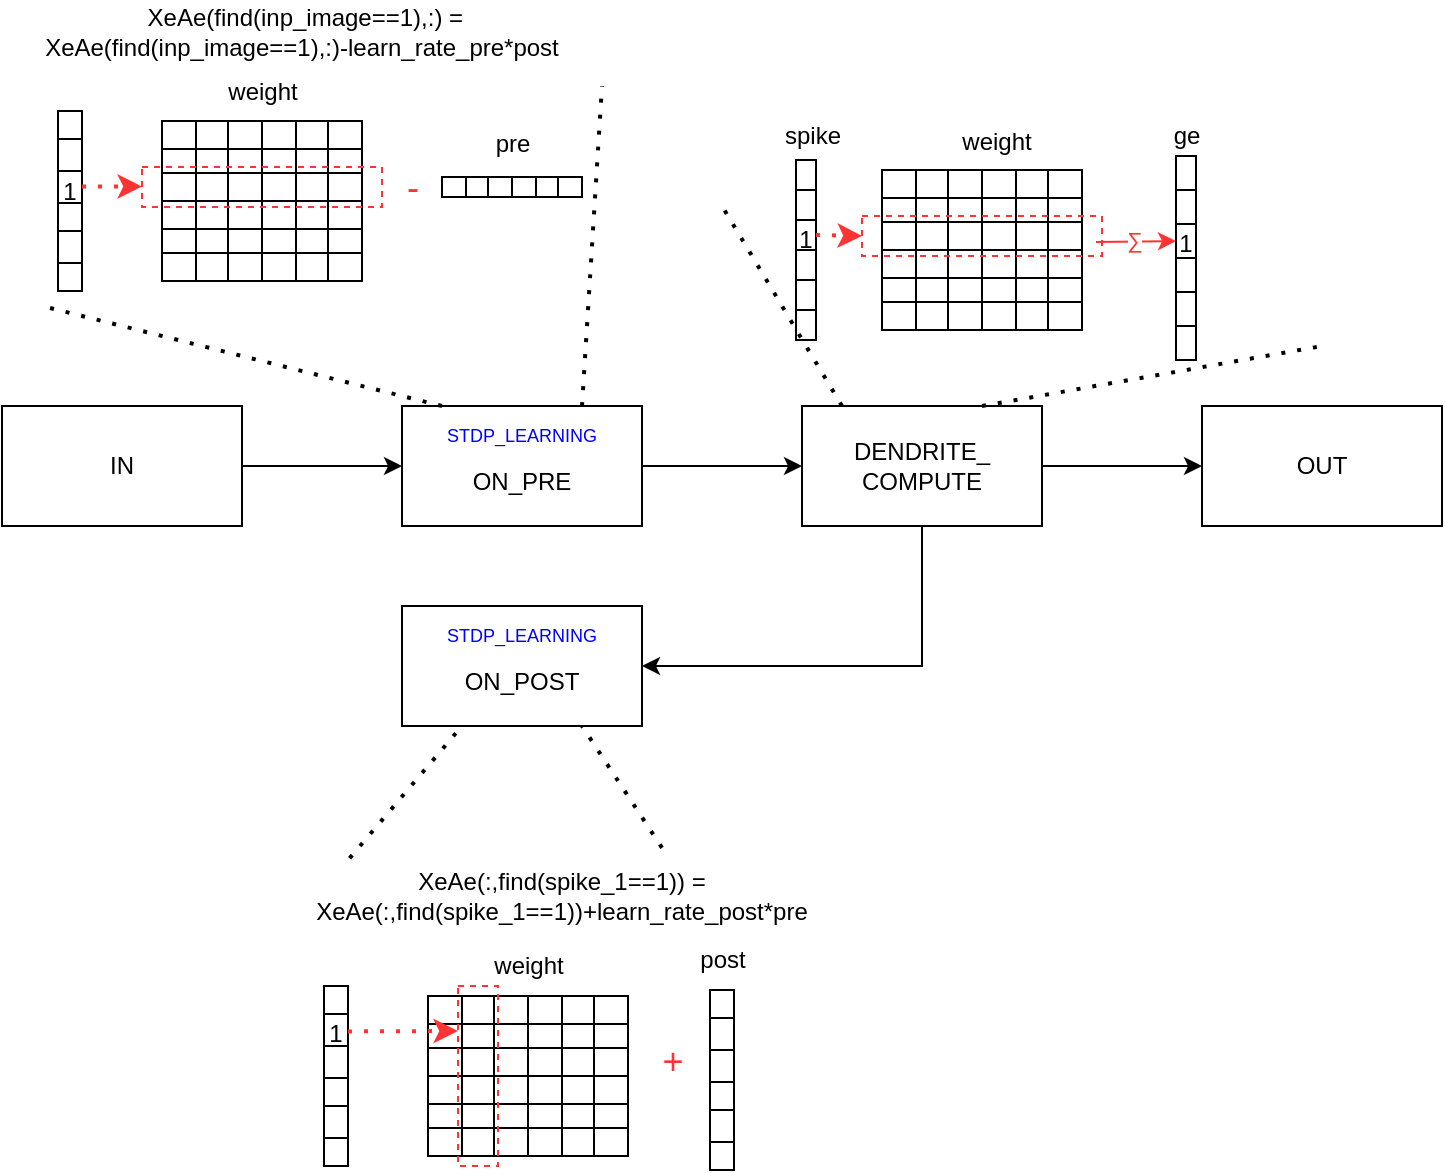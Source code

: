 <mxfile version="21.1.2" type="github">
  <diagram id="C5RBs43oDa-KdzZeNtuy" name="Page-1">
    <mxGraphModel dx="692" dy="1554" grid="1" gridSize="10" guides="1" tooltips="1" connect="1" arrows="1" fold="1" page="1" pageScale="1" pageWidth="827" pageHeight="1169" math="0" shadow="0">
      <root>
        <mxCell id="WIyWlLk6GJQsqaUBKTNV-0" />
        <mxCell id="WIyWlLk6GJQsqaUBKTNV-1" parent="WIyWlLk6GJQsqaUBKTNV-0" />
        <mxCell id="Xrtr9dNO0ONjn7wtkNqM-4" value="" style="edgeStyle=orthogonalEdgeStyle;rounded=0;orthogonalLoop=1;jettySize=auto;html=1;" edge="1" parent="WIyWlLk6GJQsqaUBKTNV-1" source="Xrtr9dNO0ONjn7wtkNqM-2" target="Xrtr9dNO0ONjn7wtkNqM-3">
          <mxGeometry relative="1" as="geometry" />
        </mxCell>
        <mxCell id="Xrtr9dNO0ONjn7wtkNqM-2" value="IN" style="rounded=0;whiteSpace=wrap;html=1;" vertex="1" parent="WIyWlLk6GJQsqaUBKTNV-1">
          <mxGeometry x="90" y="140" width="120" height="60" as="geometry" />
        </mxCell>
        <mxCell id="Xrtr9dNO0ONjn7wtkNqM-6" value="" style="edgeStyle=orthogonalEdgeStyle;rounded=0;orthogonalLoop=1;jettySize=auto;html=1;" edge="1" parent="WIyWlLk6GJQsqaUBKTNV-1" source="Xrtr9dNO0ONjn7wtkNqM-3" target="Xrtr9dNO0ONjn7wtkNqM-5">
          <mxGeometry relative="1" as="geometry" />
        </mxCell>
        <mxCell id="Xrtr9dNO0ONjn7wtkNqM-3" value="&lt;br&gt;ON_PRE" style="rounded=0;whiteSpace=wrap;html=1;" vertex="1" parent="WIyWlLk6GJQsqaUBKTNV-1">
          <mxGeometry x="290" y="140" width="120" height="60" as="geometry" />
        </mxCell>
        <mxCell id="Xrtr9dNO0ONjn7wtkNqM-8" value="" style="edgeStyle=orthogonalEdgeStyle;rounded=0;orthogonalLoop=1;jettySize=auto;html=1;" edge="1" parent="WIyWlLk6GJQsqaUBKTNV-1" source="Xrtr9dNO0ONjn7wtkNqM-5" target="Xrtr9dNO0ONjn7wtkNqM-7">
          <mxGeometry relative="1" as="geometry">
            <Array as="points">
              <mxPoint x="550" y="270" />
            </Array>
          </mxGeometry>
        </mxCell>
        <mxCell id="Xrtr9dNO0ONjn7wtkNqM-10" value="" style="edgeStyle=orthogonalEdgeStyle;rounded=0;orthogonalLoop=1;jettySize=auto;html=1;" edge="1" parent="WIyWlLk6GJQsqaUBKTNV-1" source="Xrtr9dNO0ONjn7wtkNqM-5" target="Xrtr9dNO0ONjn7wtkNqM-9">
          <mxGeometry relative="1" as="geometry" />
        </mxCell>
        <mxCell id="Xrtr9dNO0ONjn7wtkNqM-5" value="DENDRITE_&lt;br&gt;COMPUTE" style="rounded=0;whiteSpace=wrap;html=1;" vertex="1" parent="WIyWlLk6GJQsqaUBKTNV-1">
          <mxGeometry x="490" y="140" width="120" height="60" as="geometry" />
        </mxCell>
        <mxCell id="Xrtr9dNO0ONjn7wtkNqM-7" value="&lt;br&gt;ON_POST" style="rounded=0;whiteSpace=wrap;html=1;" vertex="1" parent="WIyWlLk6GJQsqaUBKTNV-1">
          <mxGeometry x="290" y="240" width="120" height="60" as="geometry" />
        </mxCell>
        <mxCell id="Xrtr9dNO0ONjn7wtkNqM-9" value="OUT" style="rounded=0;whiteSpace=wrap;html=1;" vertex="1" parent="WIyWlLk6GJQsqaUBKTNV-1">
          <mxGeometry x="690" y="140" width="120" height="60" as="geometry" />
        </mxCell>
        <mxCell id="Xrtr9dNO0ONjn7wtkNqM-11" value="STDP_LEARNING" style="text;html=1;strokeColor=none;fillColor=none;align=center;verticalAlign=middle;whiteSpace=wrap;rounded=0;fontSize=9;fontColor=#0000FF;" vertex="1" parent="WIyWlLk6GJQsqaUBKTNV-1">
          <mxGeometry x="320" y="140" width="60" height="30" as="geometry" />
        </mxCell>
        <mxCell id="Xrtr9dNO0ONjn7wtkNqM-12" value="STDP_LEARNING" style="text;html=1;strokeColor=none;fillColor=none;align=center;verticalAlign=middle;whiteSpace=wrap;rounded=0;fontSize=9;fontColor=#0000FF;" vertex="1" parent="WIyWlLk6GJQsqaUBKTNV-1">
          <mxGeometry x="320" y="240" width="60" height="30" as="geometry" />
        </mxCell>
        <mxCell id="Xrtr9dNO0ONjn7wtkNqM-13" value="" style="endArrow=none;dashed=1;html=1;dashPattern=1 3;strokeWidth=2;rounded=0;" edge="1" parent="WIyWlLk6GJQsqaUBKTNV-1">
          <mxGeometry width="50" height="50" relative="1" as="geometry">
            <mxPoint x="380" y="140" as="sourcePoint" />
            <mxPoint x="390" y="-20" as="targetPoint" />
          </mxGeometry>
        </mxCell>
        <mxCell id="Xrtr9dNO0ONjn7wtkNqM-14" value="" style="endArrow=none;dashed=1;html=1;dashPattern=1 3;strokeWidth=2;rounded=0;" edge="1" parent="WIyWlLk6GJQsqaUBKTNV-1">
          <mxGeometry width="50" height="50" relative="1" as="geometry">
            <mxPoint x="310" y="140" as="sourcePoint" />
            <mxPoint x="110" y="90" as="targetPoint" />
          </mxGeometry>
        </mxCell>
        <mxCell id="Xrtr9dNO0ONjn7wtkNqM-66" value="" style="endArrow=none;dashed=1;html=1;dashPattern=1 3;strokeWidth=2;rounded=0;exitX=0.146;exitY=-0.13;exitDx=0;exitDy=0;exitPerimeter=0;" edge="1" parent="WIyWlLk6GJQsqaUBKTNV-1" source="Xrtr9dNO0ONjn7wtkNqM-301">
          <mxGeometry width="50" height="50" relative="1" as="geometry">
            <mxPoint x="270" y="350" as="sourcePoint" />
            <mxPoint x="320" y="300" as="targetPoint" />
          </mxGeometry>
        </mxCell>
        <mxCell id="Xrtr9dNO0ONjn7wtkNqM-67" value="" style="endArrow=none;dashed=1;html=1;dashPattern=1 3;strokeWidth=2;rounded=0;" edge="1" parent="WIyWlLk6GJQsqaUBKTNV-1">
          <mxGeometry width="50" height="50" relative="1" as="geometry">
            <mxPoint x="420" y="360.889" as="sourcePoint" />
            <mxPoint x="380" y="300" as="targetPoint" />
          </mxGeometry>
        </mxCell>
        <mxCell id="Xrtr9dNO0ONjn7wtkNqM-68" value="&amp;nbsp;XeAe(find(inp_image==1),:) = XeAe(find(inp_image==1),:)-learn_rate_pre*post" style="text;html=1;strokeColor=none;fillColor=none;align=center;verticalAlign=middle;whiteSpace=wrap;rounded=0;movable=1;resizable=1;rotatable=1;deletable=1;editable=1;locked=0;connectable=1;" vertex="1" parent="WIyWlLk6GJQsqaUBKTNV-1">
          <mxGeometry x="90" y="-62.5" width="300" height="30" as="geometry" />
        </mxCell>
        <mxCell id="Xrtr9dNO0ONjn7wtkNqM-71" value="" style="shape=table;startSize=0;container=1;collapsible=0;childLayout=tableLayout;movable=1;resizable=1;rotatable=1;deletable=1;editable=1;locked=0;connectable=1;" vertex="1" parent="WIyWlLk6GJQsqaUBKTNV-1">
          <mxGeometry x="310" y="25.5" width="70" height="10" as="geometry" />
        </mxCell>
        <mxCell id="Xrtr9dNO0ONjn7wtkNqM-72" value="" style="shape=tableRow;horizontal=0;startSize=0;swimlaneHead=0;swimlaneBody=0;strokeColor=inherit;top=0;left=0;bottom=0;right=0;collapsible=0;dropTarget=0;fillColor=none;points=[[0,0.5],[1,0.5]];portConstraint=eastwest;movable=1;resizable=1;rotatable=1;deletable=1;editable=1;locked=0;connectable=1;" vertex="1" parent="Xrtr9dNO0ONjn7wtkNqM-71">
          <mxGeometry width="70" height="10" as="geometry" />
        </mxCell>
        <mxCell id="Xrtr9dNO0ONjn7wtkNqM-73" value="" style="shape=partialRectangle;html=1;whiteSpace=wrap;connectable=1;strokeColor=inherit;overflow=hidden;fillColor=none;top=0;left=0;bottom=0;right=0;pointerEvents=1;movable=1;resizable=1;rotatable=1;deletable=1;editable=1;locked=0;" vertex="1" parent="Xrtr9dNO0ONjn7wtkNqM-72">
          <mxGeometry width="12" height="10" as="geometry">
            <mxRectangle width="12" height="10" as="alternateBounds" />
          </mxGeometry>
        </mxCell>
        <mxCell id="Xrtr9dNO0ONjn7wtkNqM-74" value="" style="shape=partialRectangle;html=1;whiteSpace=wrap;connectable=1;strokeColor=inherit;overflow=hidden;fillColor=none;top=0;left=0;bottom=0;right=0;pointerEvents=1;movable=1;resizable=1;rotatable=1;deletable=1;editable=1;locked=0;" vertex="1" parent="Xrtr9dNO0ONjn7wtkNqM-72">
          <mxGeometry x="12" width="11" height="10" as="geometry">
            <mxRectangle width="11" height="10" as="alternateBounds" />
          </mxGeometry>
        </mxCell>
        <mxCell id="Xrtr9dNO0ONjn7wtkNqM-75" value="" style="shape=partialRectangle;html=1;whiteSpace=wrap;connectable=1;strokeColor=inherit;overflow=hidden;fillColor=none;top=0;left=0;bottom=0;right=0;pointerEvents=1;movable=1;resizable=1;rotatable=1;deletable=1;editable=1;locked=0;" vertex="1" parent="Xrtr9dNO0ONjn7wtkNqM-72">
          <mxGeometry x="23" width="12" height="10" as="geometry">
            <mxRectangle width="12" height="10" as="alternateBounds" />
          </mxGeometry>
        </mxCell>
        <mxCell id="Xrtr9dNO0ONjn7wtkNqM-76" value="" style="shape=partialRectangle;html=1;whiteSpace=wrap;connectable=1;strokeColor=inherit;overflow=hidden;fillColor=none;top=0;left=0;bottom=0;right=0;pointerEvents=1;movable=1;resizable=1;rotatable=1;deletable=1;editable=1;locked=0;" vertex="1" parent="Xrtr9dNO0ONjn7wtkNqM-72">
          <mxGeometry x="35" width="12" height="10" as="geometry">
            <mxRectangle width="12" height="10" as="alternateBounds" />
          </mxGeometry>
        </mxCell>
        <mxCell id="Xrtr9dNO0ONjn7wtkNqM-77" value="" style="shape=partialRectangle;html=1;whiteSpace=wrap;connectable=1;strokeColor=inherit;overflow=hidden;fillColor=none;top=0;left=0;bottom=0;right=0;pointerEvents=1;movable=1;resizable=1;rotatable=1;deletable=1;editable=1;locked=0;" vertex="1" parent="Xrtr9dNO0ONjn7wtkNqM-72">
          <mxGeometry x="47" width="11" height="10" as="geometry">
            <mxRectangle width="11" height="10" as="alternateBounds" />
          </mxGeometry>
        </mxCell>
        <mxCell id="Xrtr9dNO0ONjn7wtkNqM-78" value="" style="shape=partialRectangle;html=1;whiteSpace=wrap;connectable=1;strokeColor=inherit;overflow=hidden;fillColor=none;top=0;left=0;bottom=0;right=0;pointerEvents=1;movable=1;resizable=1;rotatable=1;deletable=1;editable=1;locked=0;" vertex="1" parent="Xrtr9dNO0ONjn7wtkNqM-72">
          <mxGeometry x="58" width="12" height="10" as="geometry">
            <mxRectangle width="12" height="10" as="alternateBounds" />
          </mxGeometry>
        </mxCell>
        <mxCell id="Xrtr9dNO0ONjn7wtkNqM-89" value="" style="shape=table;startSize=0;container=1;collapsible=0;childLayout=tableLayout;movable=1;resizable=1;rotatable=1;deletable=1;editable=1;locked=0;connectable=1;" vertex="1" parent="WIyWlLk6GJQsqaUBKTNV-1">
          <mxGeometry x="170" y="-2.5" width="100" height="80" as="geometry" />
        </mxCell>
        <mxCell id="Xrtr9dNO0ONjn7wtkNqM-90" value="" style="shape=tableRow;horizontal=0;startSize=0;swimlaneHead=0;swimlaneBody=0;strokeColor=inherit;top=0;left=0;bottom=0;right=0;collapsible=0;dropTarget=0;fillColor=none;points=[[0,0.5],[1,0.5]];portConstraint=eastwest;movable=1;resizable=1;rotatable=1;deletable=1;editable=1;locked=0;connectable=1;" vertex="1" parent="Xrtr9dNO0ONjn7wtkNqM-89">
          <mxGeometry width="100" height="14" as="geometry" />
        </mxCell>
        <mxCell id="Xrtr9dNO0ONjn7wtkNqM-91" value="" style="shape=partialRectangle;html=1;whiteSpace=wrap;connectable=1;strokeColor=inherit;overflow=hidden;fillColor=none;top=0;left=0;bottom=0;right=0;pointerEvents=1;movable=1;resizable=1;rotatable=1;deletable=1;editable=1;locked=0;" vertex="1" parent="Xrtr9dNO0ONjn7wtkNqM-90">
          <mxGeometry width="17" height="14" as="geometry">
            <mxRectangle width="17" height="14" as="alternateBounds" />
          </mxGeometry>
        </mxCell>
        <mxCell id="Xrtr9dNO0ONjn7wtkNqM-92" value="" style="shape=partialRectangle;html=1;whiteSpace=wrap;connectable=1;strokeColor=inherit;overflow=hidden;fillColor=none;top=0;left=0;bottom=0;right=0;pointerEvents=1;movable=1;resizable=1;rotatable=1;deletable=1;editable=1;locked=0;" vertex="1" parent="Xrtr9dNO0ONjn7wtkNqM-90">
          <mxGeometry x="17" width="16" height="14" as="geometry">
            <mxRectangle width="16" height="14" as="alternateBounds" />
          </mxGeometry>
        </mxCell>
        <mxCell id="Xrtr9dNO0ONjn7wtkNqM-93" value="" style="shape=partialRectangle;html=1;whiteSpace=wrap;connectable=1;strokeColor=inherit;overflow=hidden;fillColor=none;top=0;left=0;bottom=0;right=0;pointerEvents=1;movable=1;resizable=1;rotatable=1;deletable=1;editable=1;locked=0;" vertex="1" parent="Xrtr9dNO0ONjn7wtkNqM-90">
          <mxGeometry x="33" width="17" height="14" as="geometry">
            <mxRectangle width="17" height="14" as="alternateBounds" />
          </mxGeometry>
        </mxCell>
        <mxCell id="Xrtr9dNO0ONjn7wtkNqM-94" value="" style="shape=partialRectangle;html=1;whiteSpace=wrap;connectable=1;strokeColor=inherit;overflow=hidden;fillColor=none;top=0;left=0;bottom=0;right=0;pointerEvents=1;movable=1;resizable=1;rotatable=1;deletable=1;editable=1;locked=0;" vertex="1" parent="Xrtr9dNO0ONjn7wtkNqM-90">
          <mxGeometry x="50" width="17" height="14" as="geometry">
            <mxRectangle width="17" height="14" as="alternateBounds" />
          </mxGeometry>
        </mxCell>
        <mxCell id="Xrtr9dNO0ONjn7wtkNqM-95" value="" style="shape=partialRectangle;html=1;whiteSpace=wrap;connectable=1;strokeColor=inherit;overflow=hidden;fillColor=none;top=0;left=0;bottom=0;right=0;pointerEvents=1;movable=1;resizable=1;rotatable=1;deletable=1;editable=1;locked=0;" vertex="1" parent="Xrtr9dNO0ONjn7wtkNqM-90">
          <mxGeometry x="67" width="16" height="14" as="geometry">
            <mxRectangle width="16" height="14" as="alternateBounds" />
          </mxGeometry>
        </mxCell>
        <mxCell id="Xrtr9dNO0ONjn7wtkNqM-96" value="" style="shape=partialRectangle;html=1;whiteSpace=wrap;connectable=1;strokeColor=inherit;overflow=hidden;fillColor=none;top=0;left=0;bottom=0;right=0;pointerEvents=1;movable=1;resizable=1;rotatable=1;deletable=1;editable=1;locked=0;" vertex="1" parent="Xrtr9dNO0ONjn7wtkNqM-90">
          <mxGeometry x="83" width="17" height="14" as="geometry">
            <mxRectangle width="17" height="14" as="alternateBounds" />
          </mxGeometry>
        </mxCell>
        <mxCell id="Xrtr9dNO0ONjn7wtkNqM-97" value="" style="shape=tableRow;horizontal=0;startSize=0;swimlaneHead=0;swimlaneBody=0;strokeColor=inherit;top=0;left=0;bottom=0;right=0;collapsible=0;dropTarget=0;fillColor=none;points=[[0,0.5],[1,0.5]];portConstraint=eastwest;movable=1;resizable=1;rotatable=1;deletable=1;editable=1;locked=0;connectable=1;" vertex="1" parent="Xrtr9dNO0ONjn7wtkNqM-89">
          <mxGeometry y="14" width="100" height="12" as="geometry" />
        </mxCell>
        <mxCell id="Xrtr9dNO0ONjn7wtkNqM-98" value="" style="shape=partialRectangle;html=1;whiteSpace=wrap;connectable=1;strokeColor=inherit;overflow=hidden;fillColor=none;top=0;left=0;bottom=0;right=0;pointerEvents=1;movable=1;resizable=1;rotatable=1;deletable=1;editable=1;locked=0;" vertex="1" parent="Xrtr9dNO0ONjn7wtkNqM-97">
          <mxGeometry width="17" height="12" as="geometry">
            <mxRectangle width="17" height="12" as="alternateBounds" />
          </mxGeometry>
        </mxCell>
        <mxCell id="Xrtr9dNO0ONjn7wtkNqM-99" value="" style="shape=partialRectangle;html=1;whiteSpace=wrap;connectable=1;strokeColor=inherit;overflow=hidden;fillColor=none;top=0;left=0;bottom=0;right=0;pointerEvents=1;movable=1;resizable=1;rotatable=1;deletable=1;editable=1;locked=0;" vertex="1" parent="Xrtr9dNO0ONjn7wtkNqM-97">
          <mxGeometry x="17" width="16" height="12" as="geometry">
            <mxRectangle width="16" height="12" as="alternateBounds" />
          </mxGeometry>
        </mxCell>
        <mxCell id="Xrtr9dNO0ONjn7wtkNqM-100" value="" style="shape=partialRectangle;html=1;whiteSpace=wrap;connectable=1;strokeColor=inherit;overflow=hidden;fillColor=none;top=0;left=0;bottom=0;right=0;pointerEvents=1;movable=1;resizable=1;rotatable=1;deletable=1;editable=1;locked=0;" vertex="1" parent="Xrtr9dNO0ONjn7wtkNqM-97">
          <mxGeometry x="33" width="17" height="12" as="geometry">
            <mxRectangle width="17" height="12" as="alternateBounds" />
          </mxGeometry>
        </mxCell>
        <mxCell id="Xrtr9dNO0ONjn7wtkNqM-101" value="" style="shape=partialRectangle;html=1;whiteSpace=wrap;connectable=1;strokeColor=inherit;overflow=hidden;fillColor=none;top=0;left=0;bottom=0;right=0;pointerEvents=1;movable=1;resizable=1;rotatable=1;deletable=1;editable=1;locked=0;" vertex="1" parent="Xrtr9dNO0ONjn7wtkNqM-97">
          <mxGeometry x="50" width="17" height="12" as="geometry">
            <mxRectangle width="17" height="12" as="alternateBounds" />
          </mxGeometry>
        </mxCell>
        <mxCell id="Xrtr9dNO0ONjn7wtkNqM-102" value="" style="shape=partialRectangle;html=1;whiteSpace=wrap;connectable=1;strokeColor=inherit;overflow=hidden;fillColor=none;top=0;left=0;bottom=0;right=0;pointerEvents=1;movable=1;resizable=1;rotatable=1;deletable=1;editable=1;locked=0;" vertex="1" parent="Xrtr9dNO0ONjn7wtkNqM-97">
          <mxGeometry x="67" width="16" height="12" as="geometry">
            <mxRectangle width="16" height="12" as="alternateBounds" />
          </mxGeometry>
        </mxCell>
        <mxCell id="Xrtr9dNO0ONjn7wtkNqM-103" value="" style="shape=partialRectangle;html=1;whiteSpace=wrap;connectable=1;strokeColor=inherit;overflow=hidden;fillColor=none;top=0;left=0;bottom=0;right=0;pointerEvents=1;movable=1;resizable=1;rotatable=1;deletable=1;editable=1;locked=0;" vertex="1" parent="Xrtr9dNO0ONjn7wtkNqM-97">
          <mxGeometry x="83" width="17" height="12" as="geometry">
            <mxRectangle width="17" height="12" as="alternateBounds" />
          </mxGeometry>
        </mxCell>
        <mxCell id="Xrtr9dNO0ONjn7wtkNqM-104" value="" style="shape=tableRow;horizontal=0;startSize=0;swimlaneHead=0;swimlaneBody=0;strokeColor=inherit;top=0;left=0;bottom=0;right=0;collapsible=0;dropTarget=0;fillColor=none;points=[[0,0.5],[1,0.5]];portConstraint=eastwest;movable=1;resizable=1;rotatable=1;deletable=1;editable=1;locked=0;connectable=1;" vertex="1" parent="Xrtr9dNO0ONjn7wtkNqM-89">
          <mxGeometry y="26" width="100" height="14" as="geometry" />
        </mxCell>
        <mxCell id="Xrtr9dNO0ONjn7wtkNqM-105" value="" style="shape=partialRectangle;html=1;whiteSpace=wrap;connectable=1;strokeColor=inherit;overflow=hidden;fillColor=none;top=0;left=0;bottom=0;right=0;pointerEvents=1;movable=1;resizable=1;rotatable=1;deletable=1;editable=1;locked=0;" vertex="1" parent="Xrtr9dNO0ONjn7wtkNqM-104">
          <mxGeometry width="17" height="14" as="geometry">
            <mxRectangle width="17" height="14" as="alternateBounds" />
          </mxGeometry>
        </mxCell>
        <mxCell id="Xrtr9dNO0ONjn7wtkNqM-106" value="" style="shape=partialRectangle;html=1;whiteSpace=wrap;connectable=1;strokeColor=inherit;overflow=hidden;fillColor=none;top=0;left=0;bottom=0;right=0;pointerEvents=1;movable=1;resizable=1;rotatable=1;deletable=1;editable=1;locked=0;" vertex="1" parent="Xrtr9dNO0ONjn7wtkNqM-104">
          <mxGeometry x="17" width="16" height="14" as="geometry">
            <mxRectangle width="16" height="14" as="alternateBounds" />
          </mxGeometry>
        </mxCell>
        <mxCell id="Xrtr9dNO0ONjn7wtkNqM-107" value="" style="shape=partialRectangle;html=1;whiteSpace=wrap;connectable=1;strokeColor=inherit;overflow=hidden;fillColor=none;top=0;left=0;bottom=0;right=0;pointerEvents=1;movable=1;resizable=1;rotatable=1;deletable=1;editable=1;locked=0;" vertex="1" parent="Xrtr9dNO0ONjn7wtkNqM-104">
          <mxGeometry x="33" width="17" height="14" as="geometry">
            <mxRectangle width="17" height="14" as="alternateBounds" />
          </mxGeometry>
        </mxCell>
        <mxCell id="Xrtr9dNO0ONjn7wtkNqM-108" value="" style="shape=partialRectangle;html=1;whiteSpace=wrap;connectable=1;strokeColor=inherit;overflow=hidden;fillColor=none;top=0;left=0;bottom=0;right=0;pointerEvents=1;movable=1;resizable=1;rotatable=1;deletable=1;editable=1;locked=0;" vertex="1" parent="Xrtr9dNO0ONjn7wtkNqM-104">
          <mxGeometry x="50" width="17" height="14" as="geometry">
            <mxRectangle width="17" height="14" as="alternateBounds" />
          </mxGeometry>
        </mxCell>
        <mxCell id="Xrtr9dNO0ONjn7wtkNqM-109" value="" style="shape=partialRectangle;html=1;whiteSpace=wrap;connectable=1;strokeColor=inherit;overflow=hidden;fillColor=none;top=0;left=0;bottom=0;right=0;pointerEvents=1;movable=1;resizable=1;rotatable=1;deletable=1;editable=1;locked=0;" vertex="1" parent="Xrtr9dNO0ONjn7wtkNqM-104">
          <mxGeometry x="67" width="16" height="14" as="geometry">
            <mxRectangle width="16" height="14" as="alternateBounds" />
          </mxGeometry>
        </mxCell>
        <mxCell id="Xrtr9dNO0ONjn7wtkNqM-110" value="" style="shape=partialRectangle;html=1;whiteSpace=wrap;connectable=1;strokeColor=inherit;overflow=hidden;fillColor=none;top=0;left=0;bottom=0;right=0;pointerEvents=1;movable=1;resizable=1;rotatable=1;deletable=1;editable=1;locked=0;" vertex="1" parent="Xrtr9dNO0ONjn7wtkNqM-104">
          <mxGeometry x="83" width="17" height="14" as="geometry">
            <mxRectangle width="17" height="14" as="alternateBounds" />
          </mxGeometry>
        </mxCell>
        <mxCell id="Xrtr9dNO0ONjn7wtkNqM-111" value="" style="shape=tableRow;horizontal=0;startSize=0;swimlaneHead=0;swimlaneBody=0;strokeColor=inherit;top=0;left=0;bottom=0;right=0;collapsible=0;dropTarget=0;fillColor=none;points=[[0,0.5],[1,0.5]];portConstraint=eastwest;movable=1;resizable=1;rotatable=1;deletable=1;editable=1;locked=0;connectable=1;" vertex="1" parent="Xrtr9dNO0ONjn7wtkNqM-89">
          <mxGeometry y="40" width="100" height="14" as="geometry" />
        </mxCell>
        <mxCell id="Xrtr9dNO0ONjn7wtkNqM-112" value="" style="shape=partialRectangle;html=1;whiteSpace=wrap;connectable=1;strokeColor=inherit;overflow=hidden;fillColor=none;top=0;left=0;bottom=0;right=0;pointerEvents=1;movable=1;resizable=1;rotatable=1;deletable=1;editable=1;locked=0;" vertex="1" parent="Xrtr9dNO0ONjn7wtkNqM-111">
          <mxGeometry width="17" height="14" as="geometry">
            <mxRectangle width="17" height="14" as="alternateBounds" />
          </mxGeometry>
        </mxCell>
        <mxCell id="Xrtr9dNO0ONjn7wtkNqM-113" value="" style="shape=partialRectangle;html=1;whiteSpace=wrap;connectable=1;strokeColor=inherit;overflow=hidden;fillColor=none;top=0;left=0;bottom=0;right=0;pointerEvents=1;movable=1;resizable=1;rotatable=1;deletable=1;editable=1;locked=0;" vertex="1" parent="Xrtr9dNO0ONjn7wtkNqM-111">
          <mxGeometry x="17" width="16" height="14" as="geometry">
            <mxRectangle width="16" height="14" as="alternateBounds" />
          </mxGeometry>
        </mxCell>
        <mxCell id="Xrtr9dNO0ONjn7wtkNqM-114" value="" style="shape=partialRectangle;html=1;whiteSpace=wrap;connectable=1;strokeColor=inherit;overflow=hidden;fillColor=none;top=0;left=0;bottom=0;right=0;pointerEvents=1;movable=1;resizable=1;rotatable=1;deletable=1;editable=1;locked=0;" vertex="1" parent="Xrtr9dNO0ONjn7wtkNqM-111">
          <mxGeometry x="33" width="17" height="14" as="geometry">
            <mxRectangle width="17" height="14" as="alternateBounds" />
          </mxGeometry>
        </mxCell>
        <mxCell id="Xrtr9dNO0ONjn7wtkNqM-115" value="" style="shape=partialRectangle;html=1;whiteSpace=wrap;connectable=1;strokeColor=inherit;overflow=hidden;fillColor=none;top=0;left=0;bottom=0;right=0;pointerEvents=1;movable=1;resizable=1;rotatable=1;deletable=1;editable=1;locked=0;" vertex="1" parent="Xrtr9dNO0ONjn7wtkNqM-111">
          <mxGeometry x="50" width="17" height="14" as="geometry">
            <mxRectangle width="17" height="14" as="alternateBounds" />
          </mxGeometry>
        </mxCell>
        <mxCell id="Xrtr9dNO0ONjn7wtkNqM-116" value="" style="shape=partialRectangle;html=1;whiteSpace=wrap;connectable=1;strokeColor=inherit;overflow=hidden;fillColor=none;top=0;left=0;bottom=0;right=0;pointerEvents=1;movable=1;resizable=1;rotatable=1;deletable=1;editable=1;locked=0;" vertex="1" parent="Xrtr9dNO0ONjn7wtkNqM-111">
          <mxGeometry x="67" width="16" height="14" as="geometry">
            <mxRectangle width="16" height="14" as="alternateBounds" />
          </mxGeometry>
        </mxCell>
        <mxCell id="Xrtr9dNO0ONjn7wtkNqM-117" value="" style="shape=partialRectangle;html=1;whiteSpace=wrap;connectable=1;strokeColor=inherit;overflow=hidden;fillColor=none;top=0;left=0;bottom=0;right=0;pointerEvents=1;movable=1;resizable=1;rotatable=1;deletable=1;editable=1;locked=0;" vertex="1" parent="Xrtr9dNO0ONjn7wtkNqM-111">
          <mxGeometry x="83" width="17" height="14" as="geometry">
            <mxRectangle width="17" height="14" as="alternateBounds" />
          </mxGeometry>
        </mxCell>
        <mxCell id="Xrtr9dNO0ONjn7wtkNqM-118" value="" style="shape=tableRow;horizontal=0;startSize=0;swimlaneHead=0;swimlaneBody=0;strokeColor=inherit;top=0;left=0;bottom=0;right=0;collapsible=0;dropTarget=0;fillColor=none;points=[[0,0.5],[1,0.5]];portConstraint=eastwest;movable=1;resizable=1;rotatable=1;deletable=1;editable=1;locked=0;connectable=1;" vertex="1" parent="Xrtr9dNO0ONjn7wtkNqM-89">
          <mxGeometry y="54" width="100" height="12" as="geometry" />
        </mxCell>
        <mxCell id="Xrtr9dNO0ONjn7wtkNqM-119" value="" style="shape=partialRectangle;html=1;whiteSpace=wrap;connectable=1;strokeColor=inherit;overflow=hidden;fillColor=none;top=0;left=0;bottom=0;right=0;pointerEvents=1;movable=1;resizable=1;rotatable=1;deletable=1;editable=1;locked=0;" vertex="1" parent="Xrtr9dNO0ONjn7wtkNqM-118">
          <mxGeometry width="17" height="12" as="geometry">
            <mxRectangle width="17" height="12" as="alternateBounds" />
          </mxGeometry>
        </mxCell>
        <mxCell id="Xrtr9dNO0ONjn7wtkNqM-120" value="" style="shape=partialRectangle;html=1;whiteSpace=wrap;connectable=1;strokeColor=inherit;overflow=hidden;fillColor=none;top=0;left=0;bottom=0;right=0;pointerEvents=1;movable=1;resizable=1;rotatable=1;deletable=1;editable=1;locked=0;" vertex="1" parent="Xrtr9dNO0ONjn7wtkNqM-118">
          <mxGeometry x="17" width="16" height="12" as="geometry">
            <mxRectangle width="16" height="12" as="alternateBounds" />
          </mxGeometry>
        </mxCell>
        <mxCell id="Xrtr9dNO0ONjn7wtkNqM-121" value="" style="shape=partialRectangle;html=1;whiteSpace=wrap;connectable=1;strokeColor=inherit;overflow=hidden;fillColor=none;top=0;left=0;bottom=0;right=0;pointerEvents=1;movable=1;resizable=1;rotatable=1;deletable=1;editable=1;locked=0;" vertex="1" parent="Xrtr9dNO0ONjn7wtkNqM-118">
          <mxGeometry x="33" width="17" height="12" as="geometry">
            <mxRectangle width="17" height="12" as="alternateBounds" />
          </mxGeometry>
        </mxCell>
        <mxCell id="Xrtr9dNO0ONjn7wtkNqM-122" value="" style="shape=partialRectangle;html=1;whiteSpace=wrap;connectable=1;strokeColor=inherit;overflow=hidden;fillColor=none;top=0;left=0;bottom=0;right=0;pointerEvents=1;movable=1;resizable=1;rotatable=1;deletable=1;editable=1;locked=0;" vertex="1" parent="Xrtr9dNO0ONjn7wtkNqM-118">
          <mxGeometry x="50" width="17" height="12" as="geometry">
            <mxRectangle width="17" height="12" as="alternateBounds" />
          </mxGeometry>
        </mxCell>
        <mxCell id="Xrtr9dNO0ONjn7wtkNqM-123" value="" style="shape=partialRectangle;html=1;whiteSpace=wrap;connectable=1;strokeColor=inherit;overflow=hidden;fillColor=none;top=0;left=0;bottom=0;right=0;pointerEvents=1;movable=1;resizable=1;rotatable=1;deletable=1;editable=1;locked=0;" vertex="1" parent="Xrtr9dNO0ONjn7wtkNqM-118">
          <mxGeometry x="67" width="16" height="12" as="geometry">
            <mxRectangle width="16" height="12" as="alternateBounds" />
          </mxGeometry>
        </mxCell>
        <mxCell id="Xrtr9dNO0ONjn7wtkNqM-124" value="" style="shape=partialRectangle;html=1;whiteSpace=wrap;connectable=1;strokeColor=inherit;overflow=hidden;fillColor=none;top=0;left=0;bottom=0;right=0;pointerEvents=1;movable=1;resizable=1;rotatable=1;deletable=1;editable=1;locked=0;" vertex="1" parent="Xrtr9dNO0ONjn7wtkNqM-118">
          <mxGeometry x="83" width="17" height="12" as="geometry">
            <mxRectangle width="17" height="12" as="alternateBounds" />
          </mxGeometry>
        </mxCell>
        <mxCell id="Xrtr9dNO0ONjn7wtkNqM-125" value="" style="shape=tableRow;horizontal=0;startSize=0;swimlaneHead=0;swimlaneBody=0;strokeColor=inherit;top=0;left=0;bottom=0;right=0;collapsible=0;dropTarget=0;fillColor=none;points=[[0,0.5],[1,0.5]];portConstraint=eastwest;movable=1;resizable=1;rotatable=1;deletable=1;editable=1;locked=0;connectable=1;" vertex="1" parent="Xrtr9dNO0ONjn7wtkNqM-89">
          <mxGeometry y="66" width="100" height="14" as="geometry" />
        </mxCell>
        <mxCell id="Xrtr9dNO0ONjn7wtkNqM-126" value="" style="shape=partialRectangle;html=1;whiteSpace=wrap;connectable=1;strokeColor=inherit;overflow=hidden;fillColor=none;top=0;left=0;bottom=0;right=0;pointerEvents=1;movable=1;resizable=1;rotatable=1;deletable=1;editable=1;locked=0;" vertex="1" parent="Xrtr9dNO0ONjn7wtkNqM-125">
          <mxGeometry width="17" height="14" as="geometry">
            <mxRectangle width="17" height="14" as="alternateBounds" />
          </mxGeometry>
        </mxCell>
        <mxCell id="Xrtr9dNO0ONjn7wtkNqM-127" value="" style="shape=partialRectangle;html=1;whiteSpace=wrap;connectable=1;strokeColor=inherit;overflow=hidden;fillColor=none;top=0;left=0;bottom=0;right=0;pointerEvents=1;movable=1;resizable=1;rotatable=1;deletable=1;editable=1;locked=0;" vertex="1" parent="Xrtr9dNO0ONjn7wtkNqM-125">
          <mxGeometry x="17" width="16" height="14" as="geometry">
            <mxRectangle width="16" height="14" as="alternateBounds" />
          </mxGeometry>
        </mxCell>
        <mxCell id="Xrtr9dNO0ONjn7wtkNqM-128" value="" style="shape=partialRectangle;html=1;whiteSpace=wrap;connectable=1;strokeColor=inherit;overflow=hidden;fillColor=none;top=0;left=0;bottom=0;right=0;pointerEvents=1;movable=1;resizable=1;rotatable=1;deletable=1;editable=1;locked=0;" vertex="1" parent="Xrtr9dNO0ONjn7wtkNqM-125">
          <mxGeometry x="33" width="17" height="14" as="geometry">
            <mxRectangle width="17" height="14" as="alternateBounds" />
          </mxGeometry>
        </mxCell>
        <mxCell id="Xrtr9dNO0ONjn7wtkNqM-129" value="" style="shape=partialRectangle;html=1;whiteSpace=wrap;connectable=1;strokeColor=inherit;overflow=hidden;fillColor=none;top=0;left=0;bottom=0;right=0;pointerEvents=1;movable=1;resizable=1;rotatable=1;deletable=1;editable=1;locked=0;" vertex="1" parent="Xrtr9dNO0ONjn7wtkNqM-125">
          <mxGeometry x="50" width="17" height="14" as="geometry">
            <mxRectangle width="17" height="14" as="alternateBounds" />
          </mxGeometry>
        </mxCell>
        <mxCell id="Xrtr9dNO0ONjn7wtkNqM-130" value="" style="shape=partialRectangle;html=1;whiteSpace=wrap;connectable=1;strokeColor=inherit;overflow=hidden;fillColor=none;top=0;left=0;bottom=0;right=0;pointerEvents=1;movable=1;resizable=1;rotatable=1;deletable=1;editable=1;locked=0;" vertex="1" parent="Xrtr9dNO0ONjn7wtkNqM-125">
          <mxGeometry x="67" width="16" height="14" as="geometry">
            <mxRectangle width="16" height="14" as="alternateBounds" />
          </mxGeometry>
        </mxCell>
        <mxCell id="Xrtr9dNO0ONjn7wtkNqM-131" value="" style="shape=partialRectangle;html=1;whiteSpace=wrap;connectable=1;strokeColor=inherit;overflow=hidden;fillColor=none;top=0;left=0;bottom=0;right=0;pointerEvents=1;movable=1;resizable=1;rotatable=1;deletable=1;editable=1;locked=0;" vertex="1" parent="Xrtr9dNO0ONjn7wtkNqM-125">
          <mxGeometry x="83" width="17" height="14" as="geometry">
            <mxRectangle width="17" height="14" as="alternateBounds" />
          </mxGeometry>
        </mxCell>
        <mxCell id="Xrtr9dNO0ONjn7wtkNqM-132" value="weight" style="text;html=1;align=center;verticalAlign=middle;resizable=1;points=[];autosize=1;strokeColor=none;fillColor=none;movable=1;rotatable=1;deletable=1;editable=1;locked=0;connectable=1;" vertex="1" parent="WIyWlLk6GJQsqaUBKTNV-1">
          <mxGeometry x="190" y="-32.5" width="60" height="30" as="geometry" />
        </mxCell>
        <mxCell id="Xrtr9dNO0ONjn7wtkNqM-70" value="" style="rounded=0;whiteSpace=wrap;html=1;dashed=1;fillColor=none;strokeColor=#FF3333;movable=1;resizable=1;rotatable=1;deletable=1;editable=1;locked=0;connectable=1;" vertex="1" parent="WIyWlLk6GJQsqaUBKTNV-1">
          <mxGeometry x="160" y="20.5" width="120" height="20" as="geometry" />
        </mxCell>
        <mxCell id="Xrtr9dNO0ONjn7wtkNqM-144" value="" style="shape=table;startSize=0;container=1;collapsible=0;childLayout=tableLayout;movable=1;resizable=1;rotatable=1;deletable=1;editable=1;locked=0;connectable=1;" vertex="1" parent="WIyWlLk6GJQsqaUBKTNV-1">
          <mxGeometry x="118" y="-7.5" width="12" height="90" as="geometry" />
        </mxCell>
        <mxCell id="Xrtr9dNO0ONjn7wtkNqM-145" value="" style="shape=tableRow;horizontal=0;startSize=0;swimlaneHead=0;swimlaneBody=0;strokeColor=inherit;top=0;left=0;bottom=0;right=0;collapsible=0;dropTarget=0;fillColor=none;points=[[0,0.5],[1,0.5]];portConstraint=eastwest;movable=1;resizable=1;rotatable=1;deletable=1;editable=1;locked=0;connectable=1;" vertex="1" parent="Xrtr9dNO0ONjn7wtkNqM-144">
          <mxGeometry width="12" height="14" as="geometry" />
        </mxCell>
        <mxCell id="Xrtr9dNO0ONjn7wtkNqM-146" value="" style="shape=partialRectangle;html=1;whiteSpace=wrap;connectable=1;strokeColor=inherit;overflow=hidden;fillColor=none;top=0;left=0;bottom=0;right=0;pointerEvents=1;movable=1;resizable=1;rotatable=1;deletable=1;editable=1;locked=0;" vertex="1" parent="Xrtr9dNO0ONjn7wtkNqM-145">
          <mxGeometry width="12" height="14" as="geometry">
            <mxRectangle width="12" height="14" as="alternateBounds" />
          </mxGeometry>
        </mxCell>
        <mxCell id="Xrtr9dNO0ONjn7wtkNqM-147" value="" style="shape=tableRow;horizontal=0;startSize=0;swimlaneHead=0;swimlaneBody=0;strokeColor=inherit;top=0;left=0;bottom=0;right=0;collapsible=0;dropTarget=0;fillColor=none;points=[[0,0.5],[1,0.5]];portConstraint=eastwest;movable=1;resizable=1;rotatable=1;deletable=1;editable=1;locked=0;connectable=1;" vertex="1" parent="Xrtr9dNO0ONjn7wtkNqM-144">
          <mxGeometry y="14" width="12" height="16" as="geometry" />
        </mxCell>
        <mxCell id="Xrtr9dNO0ONjn7wtkNqM-148" value="" style="shape=partialRectangle;html=1;whiteSpace=wrap;connectable=1;strokeColor=inherit;overflow=hidden;fillColor=none;top=0;left=0;bottom=0;right=0;pointerEvents=1;movable=1;resizable=1;rotatable=1;deletable=1;editable=1;locked=0;" vertex="1" parent="Xrtr9dNO0ONjn7wtkNqM-147">
          <mxGeometry width="12" height="16" as="geometry">
            <mxRectangle width="12" height="16" as="alternateBounds" />
          </mxGeometry>
        </mxCell>
        <mxCell id="Xrtr9dNO0ONjn7wtkNqM-149" value="" style="shape=tableRow;horizontal=0;startSize=0;swimlaneHead=0;swimlaneBody=0;strokeColor=inherit;top=0;left=0;bottom=0;right=0;collapsible=0;dropTarget=0;fillColor=none;points=[[0,0.5],[1,0.5]];portConstraint=eastwest;movable=1;resizable=1;rotatable=1;deletable=1;editable=1;locked=0;connectable=1;" vertex="1" parent="Xrtr9dNO0ONjn7wtkNqM-144">
          <mxGeometry y="30" width="12" height="16" as="geometry" />
        </mxCell>
        <mxCell id="Xrtr9dNO0ONjn7wtkNqM-150" value="1" style="shape=partialRectangle;html=1;whiteSpace=wrap;connectable=1;strokeColor=inherit;overflow=hidden;fillColor=none;top=0;left=0;bottom=0;right=0;pointerEvents=1;movable=1;resizable=1;rotatable=1;deletable=1;editable=1;locked=0;" vertex="1" parent="Xrtr9dNO0ONjn7wtkNqM-149">
          <mxGeometry width="12" height="16" as="geometry">
            <mxRectangle width="12" height="16" as="alternateBounds" />
          </mxGeometry>
        </mxCell>
        <mxCell id="Xrtr9dNO0ONjn7wtkNqM-151" value="" style="shape=tableRow;horizontal=0;startSize=0;swimlaneHead=0;swimlaneBody=0;strokeColor=inherit;top=0;left=0;bottom=0;right=0;collapsible=0;dropTarget=0;fillColor=none;points=[[0,0.5],[1,0.5]];portConstraint=eastwest;movable=1;resizable=1;rotatable=1;deletable=1;editable=1;locked=0;connectable=1;" vertex="1" parent="Xrtr9dNO0ONjn7wtkNqM-144">
          <mxGeometry y="46" width="12" height="14" as="geometry" />
        </mxCell>
        <mxCell id="Xrtr9dNO0ONjn7wtkNqM-152" value="" style="shape=partialRectangle;html=1;whiteSpace=wrap;connectable=1;strokeColor=inherit;overflow=hidden;fillColor=none;top=0;left=0;bottom=0;right=0;pointerEvents=1;movable=1;resizable=1;rotatable=1;deletable=1;editable=1;locked=0;" vertex="1" parent="Xrtr9dNO0ONjn7wtkNqM-151">
          <mxGeometry width="12" height="14" as="geometry">
            <mxRectangle width="12" height="14" as="alternateBounds" />
          </mxGeometry>
        </mxCell>
        <mxCell id="Xrtr9dNO0ONjn7wtkNqM-153" value="" style="shape=tableRow;horizontal=0;startSize=0;swimlaneHead=0;swimlaneBody=0;strokeColor=inherit;top=0;left=0;bottom=0;right=0;collapsible=0;dropTarget=0;fillColor=none;points=[[0,0.5],[1,0.5]];portConstraint=eastwest;movable=1;resizable=1;rotatable=1;deletable=1;editable=1;locked=0;connectable=1;" vertex="1" parent="Xrtr9dNO0ONjn7wtkNqM-144">
          <mxGeometry y="60" width="12" height="16" as="geometry" />
        </mxCell>
        <mxCell id="Xrtr9dNO0ONjn7wtkNqM-154" value="" style="shape=partialRectangle;html=1;whiteSpace=wrap;connectable=1;strokeColor=inherit;overflow=hidden;fillColor=none;top=0;left=0;bottom=0;right=0;pointerEvents=1;movable=1;resizable=1;rotatable=1;deletable=1;editable=1;locked=0;" vertex="1" parent="Xrtr9dNO0ONjn7wtkNqM-153">
          <mxGeometry width="12" height="16" as="geometry">
            <mxRectangle width="12" height="16" as="alternateBounds" />
          </mxGeometry>
        </mxCell>
        <mxCell id="Xrtr9dNO0ONjn7wtkNqM-155" value="" style="shape=tableRow;horizontal=0;startSize=0;swimlaneHead=0;swimlaneBody=0;strokeColor=inherit;top=0;left=0;bottom=0;right=0;collapsible=0;dropTarget=0;fillColor=none;points=[[0,0.5],[1,0.5]];portConstraint=eastwest;movable=1;resizable=1;rotatable=1;deletable=1;editable=1;locked=0;connectable=1;" vertex="1" parent="Xrtr9dNO0ONjn7wtkNqM-144">
          <mxGeometry y="76" width="12" height="14" as="geometry" />
        </mxCell>
        <mxCell id="Xrtr9dNO0ONjn7wtkNqM-156" value="" style="shape=partialRectangle;html=1;whiteSpace=wrap;connectable=1;strokeColor=inherit;overflow=hidden;fillColor=none;top=0;left=0;bottom=0;right=0;pointerEvents=1;movable=1;resizable=1;rotatable=1;deletable=1;editable=1;locked=0;" vertex="1" parent="Xrtr9dNO0ONjn7wtkNqM-155">
          <mxGeometry width="12" height="14" as="geometry">
            <mxRectangle width="12" height="14" as="alternateBounds" />
          </mxGeometry>
        </mxCell>
        <mxCell id="Xrtr9dNO0ONjn7wtkNqM-157" value="" style="endArrow=classic;dashed=1;html=1;dashPattern=1 3;strokeWidth=2;rounded=0;endFill=1;strokeColor=#FF3333;movable=1;resizable=1;rotatable=1;deletable=1;editable=1;locked=0;connectable=1;" edge="1" parent="WIyWlLk6GJQsqaUBKTNV-1">
          <mxGeometry width="50" height="50" relative="1" as="geometry">
            <mxPoint x="130" y="30.21" as="sourcePoint" />
            <mxPoint x="160" y="30.21" as="targetPoint" />
          </mxGeometry>
        </mxCell>
        <mxCell id="Xrtr9dNO0ONjn7wtkNqM-158" value="pre" style="text;html=1;align=center;verticalAlign=middle;resizable=1;points=[];autosize=1;strokeColor=none;fillColor=none;movable=1;rotatable=1;deletable=1;editable=1;locked=0;connectable=1;" vertex="1" parent="WIyWlLk6GJQsqaUBKTNV-1">
          <mxGeometry x="325" y="-6.5" width="40" height="30" as="geometry" />
        </mxCell>
        <mxCell id="Xrtr9dNO0ONjn7wtkNqM-159" value="&lt;font color=&quot;#ff3333&quot; style=&quot;font-size: 18px;&quot;&gt;-&lt;/font&gt;" style="text;html=1;align=center;verticalAlign=middle;resizable=1;points=[];autosize=1;strokeColor=none;fillColor=none;movable=1;rotatable=1;deletable=1;editable=1;locked=0;connectable=1;" vertex="1" parent="WIyWlLk6GJQsqaUBKTNV-1">
          <mxGeometry x="280" y="10.5" width="30" height="40" as="geometry" />
        </mxCell>
        <mxCell id="Xrtr9dNO0ONjn7wtkNqM-301" value="XeAe(:,find(spike_1==1)) = XeAe(:,find(spike_1==1))+learn_rate_post*pre" style="text;html=1;strokeColor=none;fillColor=none;align=center;verticalAlign=middle;whiteSpace=wrap;rounded=0;movable=0;resizable=0;rotatable=0;deletable=0;editable=0;locked=1;connectable=0;" vertex="1" parent="WIyWlLk6GJQsqaUBKTNV-1">
          <mxGeometry x="220" y="370" width="300" height="30" as="geometry" />
        </mxCell>
        <mxCell id="Xrtr9dNO0ONjn7wtkNqM-310" value="" style="shape=table;startSize=0;container=1;collapsible=0;childLayout=tableLayout;movable=0;resizable=0;rotatable=0;deletable=0;editable=0;locked=1;connectable=0;" vertex="1" parent="WIyWlLk6GJQsqaUBKTNV-1">
          <mxGeometry x="303" y="435" width="100" height="80" as="geometry" />
        </mxCell>
        <mxCell id="Xrtr9dNO0ONjn7wtkNqM-311" value="" style="shape=tableRow;horizontal=0;startSize=0;swimlaneHead=0;swimlaneBody=0;strokeColor=inherit;top=0;left=0;bottom=0;right=0;collapsible=0;dropTarget=0;fillColor=none;points=[[0,0.5],[1,0.5]];portConstraint=eastwest;movable=0;resizable=0;rotatable=0;deletable=0;editable=0;locked=1;connectable=0;" vertex="1" parent="Xrtr9dNO0ONjn7wtkNqM-310">
          <mxGeometry width="100" height="14" as="geometry" />
        </mxCell>
        <mxCell id="Xrtr9dNO0ONjn7wtkNqM-312" value="" style="shape=partialRectangle;html=1;whiteSpace=wrap;connectable=0;strokeColor=inherit;overflow=hidden;fillColor=none;top=0;left=0;bottom=0;right=0;pointerEvents=1;movable=0;resizable=0;rotatable=0;deletable=0;editable=0;locked=1;" vertex="1" parent="Xrtr9dNO0ONjn7wtkNqM-311">
          <mxGeometry width="17" height="14" as="geometry">
            <mxRectangle width="17" height="14" as="alternateBounds" />
          </mxGeometry>
        </mxCell>
        <mxCell id="Xrtr9dNO0ONjn7wtkNqM-313" value="" style="shape=partialRectangle;html=1;whiteSpace=wrap;connectable=0;strokeColor=inherit;overflow=hidden;fillColor=none;top=0;left=0;bottom=0;right=0;pointerEvents=1;movable=0;resizable=0;rotatable=0;deletable=0;editable=0;locked=1;" vertex="1" parent="Xrtr9dNO0ONjn7wtkNqM-311">
          <mxGeometry x="17" width="16" height="14" as="geometry">
            <mxRectangle width="16" height="14" as="alternateBounds" />
          </mxGeometry>
        </mxCell>
        <mxCell id="Xrtr9dNO0ONjn7wtkNqM-314" value="" style="shape=partialRectangle;html=1;whiteSpace=wrap;connectable=0;strokeColor=inherit;overflow=hidden;fillColor=none;top=0;left=0;bottom=0;right=0;pointerEvents=1;movable=0;resizable=0;rotatable=0;deletable=0;editable=0;locked=1;" vertex="1" parent="Xrtr9dNO0ONjn7wtkNqM-311">
          <mxGeometry x="33" width="17" height="14" as="geometry">
            <mxRectangle width="17" height="14" as="alternateBounds" />
          </mxGeometry>
        </mxCell>
        <mxCell id="Xrtr9dNO0ONjn7wtkNqM-315" value="" style="shape=partialRectangle;html=1;whiteSpace=wrap;connectable=0;strokeColor=inherit;overflow=hidden;fillColor=none;top=0;left=0;bottom=0;right=0;pointerEvents=1;movable=0;resizable=0;rotatable=0;deletable=0;editable=0;locked=1;" vertex="1" parent="Xrtr9dNO0ONjn7wtkNqM-311">
          <mxGeometry x="50" width="17" height="14" as="geometry">
            <mxRectangle width="17" height="14" as="alternateBounds" />
          </mxGeometry>
        </mxCell>
        <mxCell id="Xrtr9dNO0ONjn7wtkNqM-316" value="" style="shape=partialRectangle;html=1;whiteSpace=wrap;connectable=0;strokeColor=inherit;overflow=hidden;fillColor=none;top=0;left=0;bottom=0;right=0;pointerEvents=1;movable=0;resizable=0;rotatable=0;deletable=0;editable=0;locked=1;" vertex="1" parent="Xrtr9dNO0ONjn7wtkNqM-311">
          <mxGeometry x="67" width="16" height="14" as="geometry">
            <mxRectangle width="16" height="14" as="alternateBounds" />
          </mxGeometry>
        </mxCell>
        <mxCell id="Xrtr9dNO0ONjn7wtkNqM-317" value="" style="shape=partialRectangle;html=1;whiteSpace=wrap;connectable=0;strokeColor=inherit;overflow=hidden;fillColor=none;top=0;left=0;bottom=0;right=0;pointerEvents=1;movable=0;resizable=0;rotatable=0;deletable=0;editable=0;locked=1;" vertex="1" parent="Xrtr9dNO0ONjn7wtkNqM-311">
          <mxGeometry x="83" width="17" height="14" as="geometry">
            <mxRectangle width="17" height="14" as="alternateBounds" />
          </mxGeometry>
        </mxCell>
        <mxCell id="Xrtr9dNO0ONjn7wtkNqM-318" value="" style="shape=tableRow;horizontal=0;startSize=0;swimlaneHead=0;swimlaneBody=0;strokeColor=inherit;top=0;left=0;bottom=0;right=0;collapsible=0;dropTarget=0;fillColor=none;points=[[0,0.5],[1,0.5]];portConstraint=eastwest;movable=0;resizable=0;rotatable=0;deletable=0;editable=0;locked=1;connectable=0;" vertex="1" parent="Xrtr9dNO0ONjn7wtkNqM-310">
          <mxGeometry y="14" width="100" height="12" as="geometry" />
        </mxCell>
        <mxCell id="Xrtr9dNO0ONjn7wtkNqM-319" value="" style="shape=partialRectangle;html=1;whiteSpace=wrap;connectable=0;strokeColor=inherit;overflow=hidden;fillColor=none;top=0;left=0;bottom=0;right=0;pointerEvents=1;movable=0;resizable=0;rotatable=0;deletable=0;editable=0;locked=1;" vertex="1" parent="Xrtr9dNO0ONjn7wtkNqM-318">
          <mxGeometry width="17" height="12" as="geometry">
            <mxRectangle width="17" height="12" as="alternateBounds" />
          </mxGeometry>
        </mxCell>
        <mxCell id="Xrtr9dNO0ONjn7wtkNqM-320" value="" style="shape=partialRectangle;html=1;whiteSpace=wrap;connectable=0;strokeColor=inherit;overflow=hidden;fillColor=none;top=0;left=0;bottom=0;right=0;pointerEvents=1;movable=0;resizable=0;rotatable=0;deletable=0;editable=0;locked=1;" vertex="1" parent="Xrtr9dNO0ONjn7wtkNqM-318">
          <mxGeometry x="17" width="16" height="12" as="geometry">
            <mxRectangle width="16" height="12" as="alternateBounds" />
          </mxGeometry>
        </mxCell>
        <mxCell id="Xrtr9dNO0ONjn7wtkNqM-321" value="" style="shape=partialRectangle;html=1;whiteSpace=wrap;connectable=0;strokeColor=inherit;overflow=hidden;fillColor=none;top=0;left=0;bottom=0;right=0;pointerEvents=1;movable=0;resizable=0;rotatable=0;deletable=0;editable=0;locked=1;" vertex="1" parent="Xrtr9dNO0ONjn7wtkNqM-318">
          <mxGeometry x="33" width="17" height="12" as="geometry">
            <mxRectangle width="17" height="12" as="alternateBounds" />
          </mxGeometry>
        </mxCell>
        <mxCell id="Xrtr9dNO0ONjn7wtkNqM-322" value="" style="shape=partialRectangle;html=1;whiteSpace=wrap;connectable=0;strokeColor=inherit;overflow=hidden;fillColor=none;top=0;left=0;bottom=0;right=0;pointerEvents=1;movable=0;resizable=0;rotatable=0;deletable=0;editable=0;locked=1;" vertex="1" parent="Xrtr9dNO0ONjn7wtkNqM-318">
          <mxGeometry x="50" width="17" height="12" as="geometry">
            <mxRectangle width="17" height="12" as="alternateBounds" />
          </mxGeometry>
        </mxCell>
        <mxCell id="Xrtr9dNO0ONjn7wtkNqM-323" value="" style="shape=partialRectangle;html=1;whiteSpace=wrap;connectable=0;strokeColor=inherit;overflow=hidden;fillColor=none;top=0;left=0;bottom=0;right=0;pointerEvents=1;movable=0;resizable=0;rotatable=0;deletable=0;editable=0;locked=1;" vertex="1" parent="Xrtr9dNO0ONjn7wtkNqM-318">
          <mxGeometry x="67" width="16" height="12" as="geometry">
            <mxRectangle width="16" height="12" as="alternateBounds" />
          </mxGeometry>
        </mxCell>
        <mxCell id="Xrtr9dNO0ONjn7wtkNqM-324" value="" style="shape=partialRectangle;html=1;whiteSpace=wrap;connectable=0;strokeColor=inherit;overflow=hidden;fillColor=none;top=0;left=0;bottom=0;right=0;pointerEvents=1;movable=0;resizable=0;rotatable=0;deletable=0;editable=0;locked=1;" vertex="1" parent="Xrtr9dNO0ONjn7wtkNqM-318">
          <mxGeometry x="83" width="17" height="12" as="geometry">
            <mxRectangle width="17" height="12" as="alternateBounds" />
          </mxGeometry>
        </mxCell>
        <mxCell id="Xrtr9dNO0ONjn7wtkNqM-325" value="" style="shape=tableRow;horizontal=0;startSize=0;swimlaneHead=0;swimlaneBody=0;strokeColor=inherit;top=0;left=0;bottom=0;right=0;collapsible=0;dropTarget=0;fillColor=none;points=[[0,0.5],[1,0.5]];portConstraint=eastwest;movable=0;resizable=0;rotatable=0;deletable=0;editable=0;locked=1;connectable=0;" vertex="1" parent="Xrtr9dNO0ONjn7wtkNqM-310">
          <mxGeometry y="26" width="100" height="14" as="geometry" />
        </mxCell>
        <mxCell id="Xrtr9dNO0ONjn7wtkNqM-326" value="" style="shape=partialRectangle;html=1;whiteSpace=wrap;connectable=0;strokeColor=inherit;overflow=hidden;fillColor=none;top=0;left=0;bottom=0;right=0;pointerEvents=1;movable=0;resizable=0;rotatable=0;deletable=0;editable=0;locked=1;" vertex="1" parent="Xrtr9dNO0ONjn7wtkNqM-325">
          <mxGeometry width="17" height="14" as="geometry">
            <mxRectangle width="17" height="14" as="alternateBounds" />
          </mxGeometry>
        </mxCell>
        <mxCell id="Xrtr9dNO0ONjn7wtkNqM-327" value="" style="shape=partialRectangle;html=1;whiteSpace=wrap;connectable=0;strokeColor=inherit;overflow=hidden;fillColor=none;top=0;left=0;bottom=0;right=0;pointerEvents=1;movable=0;resizable=0;rotatable=0;deletable=0;editable=0;locked=1;" vertex="1" parent="Xrtr9dNO0ONjn7wtkNqM-325">
          <mxGeometry x="17" width="16" height="14" as="geometry">
            <mxRectangle width="16" height="14" as="alternateBounds" />
          </mxGeometry>
        </mxCell>
        <mxCell id="Xrtr9dNO0ONjn7wtkNqM-328" value="" style="shape=partialRectangle;html=1;whiteSpace=wrap;connectable=0;strokeColor=inherit;overflow=hidden;fillColor=none;top=0;left=0;bottom=0;right=0;pointerEvents=1;movable=0;resizable=0;rotatable=0;deletable=0;editable=0;locked=1;" vertex="1" parent="Xrtr9dNO0ONjn7wtkNqM-325">
          <mxGeometry x="33" width="17" height="14" as="geometry">
            <mxRectangle width="17" height="14" as="alternateBounds" />
          </mxGeometry>
        </mxCell>
        <mxCell id="Xrtr9dNO0ONjn7wtkNqM-329" value="" style="shape=partialRectangle;html=1;whiteSpace=wrap;connectable=0;strokeColor=inherit;overflow=hidden;fillColor=none;top=0;left=0;bottom=0;right=0;pointerEvents=1;movable=0;resizable=0;rotatable=0;deletable=0;editable=0;locked=1;" vertex="1" parent="Xrtr9dNO0ONjn7wtkNqM-325">
          <mxGeometry x="50" width="17" height="14" as="geometry">
            <mxRectangle width="17" height="14" as="alternateBounds" />
          </mxGeometry>
        </mxCell>
        <mxCell id="Xrtr9dNO0ONjn7wtkNqM-330" value="" style="shape=partialRectangle;html=1;whiteSpace=wrap;connectable=0;strokeColor=inherit;overflow=hidden;fillColor=none;top=0;left=0;bottom=0;right=0;pointerEvents=1;movable=0;resizable=0;rotatable=0;deletable=0;editable=0;locked=1;" vertex="1" parent="Xrtr9dNO0ONjn7wtkNqM-325">
          <mxGeometry x="67" width="16" height="14" as="geometry">
            <mxRectangle width="16" height="14" as="alternateBounds" />
          </mxGeometry>
        </mxCell>
        <mxCell id="Xrtr9dNO0ONjn7wtkNqM-331" value="" style="shape=partialRectangle;html=1;whiteSpace=wrap;connectable=0;strokeColor=inherit;overflow=hidden;fillColor=none;top=0;left=0;bottom=0;right=0;pointerEvents=1;movable=0;resizable=0;rotatable=0;deletable=0;editable=0;locked=1;" vertex="1" parent="Xrtr9dNO0ONjn7wtkNqM-325">
          <mxGeometry x="83" width="17" height="14" as="geometry">
            <mxRectangle width="17" height="14" as="alternateBounds" />
          </mxGeometry>
        </mxCell>
        <mxCell id="Xrtr9dNO0ONjn7wtkNqM-332" value="" style="shape=tableRow;horizontal=0;startSize=0;swimlaneHead=0;swimlaneBody=0;strokeColor=inherit;top=0;left=0;bottom=0;right=0;collapsible=0;dropTarget=0;fillColor=none;points=[[0,0.5],[1,0.5]];portConstraint=eastwest;movable=0;resizable=0;rotatable=0;deletable=0;editable=0;locked=1;connectable=0;" vertex="1" parent="Xrtr9dNO0ONjn7wtkNqM-310">
          <mxGeometry y="40" width="100" height="14" as="geometry" />
        </mxCell>
        <mxCell id="Xrtr9dNO0ONjn7wtkNqM-333" value="" style="shape=partialRectangle;html=1;whiteSpace=wrap;connectable=0;strokeColor=inherit;overflow=hidden;fillColor=none;top=0;left=0;bottom=0;right=0;pointerEvents=1;movable=0;resizable=0;rotatable=0;deletable=0;editable=0;locked=1;" vertex="1" parent="Xrtr9dNO0ONjn7wtkNqM-332">
          <mxGeometry width="17" height="14" as="geometry">
            <mxRectangle width="17" height="14" as="alternateBounds" />
          </mxGeometry>
        </mxCell>
        <mxCell id="Xrtr9dNO0ONjn7wtkNqM-334" value="" style="shape=partialRectangle;html=1;whiteSpace=wrap;connectable=0;strokeColor=inherit;overflow=hidden;fillColor=none;top=0;left=0;bottom=0;right=0;pointerEvents=1;movable=0;resizable=0;rotatable=0;deletable=0;editable=0;locked=1;" vertex="1" parent="Xrtr9dNO0ONjn7wtkNqM-332">
          <mxGeometry x="17" width="16" height="14" as="geometry">
            <mxRectangle width="16" height="14" as="alternateBounds" />
          </mxGeometry>
        </mxCell>
        <mxCell id="Xrtr9dNO0ONjn7wtkNqM-335" value="" style="shape=partialRectangle;html=1;whiteSpace=wrap;connectable=0;strokeColor=inherit;overflow=hidden;fillColor=none;top=0;left=0;bottom=0;right=0;pointerEvents=1;movable=0;resizable=0;rotatable=0;deletable=0;editable=0;locked=1;" vertex="1" parent="Xrtr9dNO0ONjn7wtkNqM-332">
          <mxGeometry x="33" width="17" height="14" as="geometry">
            <mxRectangle width="17" height="14" as="alternateBounds" />
          </mxGeometry>
        </mxCell>
        <mxCell id="Xrtr9dNO0ONjn7wtkNqM-336" value="" style="shape=partialRectangle;html=1;whiteSpace=wrap;connectable=0;strokeColor=inherit;overflow=hidden;fillColor=none;top=0;left=0;bottom=0;right=0;pointerEvents=1;movable=0;resizable=0;rotatable=0;deletable=0;editable=0;locked=1;" vertex="1" parent="Xrtr9dNO0ONjn7wtkNqM-332">
          <mxGeometry x="50" width="17" height="14" as="geometry">
            <mxRectangle width="17" height="14" as="alternateBounds" />
          </mxGeometry>
        </mxCell>
        <mxCell id="Xrtr9dNO0ONjn7wtkNqM-337" value="" style="shape=partialRectangle;html=1;whiteSpace=wrap;connectable=0;strokeColor=inherit;overflow=hidden;fillColor=none;top=0;left=0;bottom=0;right=0;pointerEvents=1;movable=0;resizable=0;rotatable=0;deletable=0;editable=0;locked=1;" vertex="1" parent="Xrtr9dNO0ONjn7wtkNqM-332">
          <mxGeometry x="67" width="16" height="14" as="geometry">
            <mxRectangle width="16" height="14" as="alternateBounds" />
          </mxGeometry>
        </mxCell>
        <mxCell id="Xrtr9dNO0ONjn7wtkNqM-338" value="" style="shape=partialRectangle;html=1;whiteSpace=wrap;connectable=0;strokeColor=inherit;overflow=hidden;fillColor=none;top=0;left=0;bottom=0;right=0;pointerEvents=1;movable=0;resizable=0;rotatable=0;deletable=0;editable=0;locked=1;" vertex="1" parent="Xrtr9dNO0ONjn7wtkNqM-332">
          <mxGeometry x="83" width="17" height="14" as="geometry">
            <mxRectangle width="17" height="14" as="alternateBounds" />
          </mxGeometry>
        </mxCell>
        <mxCell id="Xrtr9dNO0ONjn7wtkNqM-339" value="" style="shape=tableRow;horizontal=0;startSize=0;swimlaneHead=0;swimlaneBody=0;strokeColor=inherit;top=0;left=0;bottom=0;right=0;collapsible=0;dropTarget=0;fillColor=none;points=[[0,0.5],[1,0.5]];portConstraint=eastwest;movable=0;resizable=0;rotatable=0;deletable=0;editable=0;locked=1;connectable=0;" vertex="1" parent="Xrtr9dNO0ONjn7wtkNqM-310">
          <mxGeometry y="54" width="100" height="12" as="geometry" />
        </mxCell>
        <mxCell id="Xrtr9dNO0ONjn7wtkNqM-340" value="" style="shape=partialRectangle;html=1;whiteSpace=wrap;connectable=0;strokeColor=inherit;overflow=hidden;fillColor=none;top=0;left=0;bottom=0;right=0;pointerEvents=1;movable=0;resizable=0;rotatable=0;deletable=0;editable=0;locked=1;" vertex="1" parent="Xrtr9dNO0ONjn7wtkNqM-339">
          <mxGeometry width="17" height="12" as="geometry">
            <mxRectangle width="17" height="12" as="alternateBounds" />
          </mxGeometry>
        </mxCell>
        <mxCell id="Xrtr9dNO0ONjn7wtkNqM-341" value="" style="shape=partialRectangle;html=1;whiteSpace=wrap;connectable=0;strokeColor=inherit;overflow=hidden;fillColor=none;top=0;left=0;bottom=0;right=0;pointerEvents=1;movable=0;resizable=0;rotatable=0;deletable=0;editable=0;locked=1;" vertex="1" parent="Xrtr9dNO0ONjn7wtkNqM-339">
          <mxGeometry x="17" width="16" height="12" as="geometry">
            <mxRectangle width="16" height="12" as="alternateBounds" />
          </mxGeometry>
        </mxCell>
        <mxCell id="Xrtr9dNO0ONjn7wtkNqM-342" value="" style="shape=partialRectangle;html=1;whiteSpace=wrap;connectable=0;strokeColor=inherit;overflow=hidden;fillColor=none;top=0;left=0;bottom=0;right=0;pointerEvents=1;movable=0;resizable=0;rotatable=0;deletable=0;editable=0;locked=1;" vertex="1" parent="Xrtr9dNO0ONjn7wtkNqM-339">
          <mxGeometry x="33" width="17" height="12" as="geometry">
            <mxRectangle width="17" height="12" as="alternateBounds" />
          </mxGeometry>
        </mxCell>
        <mxCell id="Xrtr9dNO0ONjn7wtkNqM-343" value="" style="shape=partialRectangle;html=1;whiteSpace=wrap;connectable=0;strokeColor=inherit;overflow=hidden;fillColor=none;top=0;left=0;bottom=0;right=0;pointerEvents=1;movable=0;resizable=0;rotatable=0;deletable=0;editable=0;locked=1;" vertex="1" parent="Xrtr9dNO0ONjn7wtkNqM-339">
          <mxGeometry x="50" width="17" height="12" as="geometry">
            <mxRectangle width="17" height="12" as="alternateBounds" />
          </mxGeometry>
        </mxCell>
        <mxCell id="Xrtr9dNO0ONjn7wtkNqM-344" value="" style="shape=partialRectangle;html=1;whiteSpace=wrap;connectable=0;strokeColor=inherit;overflow=hidden;fillColor=none;top=0;left=0;bottom=0;right=0;pointerEvents=1;movable=0;resizable=0;rotatable=0;deletable=0;editable=0;locked=1;" vertex="1" parent="Xrtr9dNO0ONjn7wtkNqM-339">
          <mxGeometry x="67" width="16" height="12" as="geometry">
            <mxRectangle width="16" height="12" as="alternateBounds" />
          </mxGeometry>
        </mxCell>
        <mxCell id="Xrtr9dNO0ONjn7wtkNqM-345" value="" style="shape=partialRectangle;html=1;whiteSpace=wrap;connectable=0;strokeColor=inherit;overflow=hidden;fillColor=none;top=0;left=0;bottom=0;right=0;pointerEvents=1;movable=0;resizable=0;rotatable=0;deletable=0;editable=0;locked=1;" vertex="1" parent="Xrtr9dNO0ONjn7wtkNqM-339">
          <mxGeometry x="83" width="17" height="12" as="geometry">
            <mxRectangle width="17" height="12" as="alternateBounds" />
          </mxGeometry>
        </mxCell>
        <mxCell id="Xrtr9dNO0ONjn7wtkNqM-346" value="" style="shape=tableRow;horizontal=0;startSize=0;swimlaneHead=0;swimlaneBody=0;strokeColor=inherit;top=0;left=0;bottom=0;right=0;collapsible=0;dropTarget=0;fillColor=none;points=[[0,0.5],[1,0.5]];portConstraint=eastwest;movable=0;resizable=0;rotatable=0;deletable=0;editable=0;locked=1;connectable=0;" vertex="1" parent="Xrtr9dNO0ONjn7wtkNqM-310">
          <mxGeometry y="66" width="100" height="14" as="geometry" />
        </mxCell>
        <mxCell id="Xrtr9dNO0ONjn7wtkNqM-347" value="" style="shape=partialRectangle;html=1;whiteSpace=wrap;connectable=0;strokeColor=inherit;overflow=hidden;fillColor=none;top=0;left=0;bottom=0;right=0;pointerEvents=1;movable=0;resizable=0;rotatable=0;deletable=0;editable=0;locked=1;" vertex="1" parent="Xrtr9dNO0ONjn7wtkNqM-346">
          <mxGeometry width="17" height="14" as="geometry">
            <mxRectangle width="17" height="14" as="alternateBounds" />
          </mxGeometry>
        </mxCell>
        <mxCell id="Xrtr9dNO0ONjn7wtkNqM-348" value="" style="shape=partialRectangle;html=1;whiteSpace=wrap;connectable=0;strokeColor=inherit;overflow=hidden;fillColor=none;top=0;left=0;bottom=0;right=0;pointerEvents=1;movable=0;resizable=0;rotatable=0;deletable=0;editable=0;locked=1;" vertex="1" parent="Xrtr9dNO0ONjn7wtkNqM-346">
          <mxGeometry x="17" width="16" height="14" as="geometry">
            <mxRectangle width="16" height="14" as="alternateBounds" />
          </mxGeometry>
        </mxCell>
        <mxCell id="Xrtr9dNO0ONjn7wtkNqM-349" value="" style="shape=partialRectangle;html=1;whiteSpace=wrap;connectable=0;strokeColor=inherit;overflow=hidden;fillColor=none;top=0;left=0;bottom=0;right=0;pointerEvents=1;movable=0;resizable=0;rotatable=0;deletable=0;editable=0;locked=1;" vertex="1" parent="Xrtr9dNO0ONjn7wtkNqM-346">
          <mxGeometry x="33" width="17" height="14" as="geometry">
            <mxRectangle width="17" height="14" as="alternateBounds" />
          </mxGeometry>
        </mxCell>
        <mxCell id="Xrtr9dNO0ONjn7wtkNqM-350" value="" style="shape=partialRectangle;html=1;whiteSpace=wrap;connectable=0;strokeColor=inherit;overflow=hidden;fillColor=none;top=0;left=0;bottom=0;right=0;pointerEvents=1;movable=0;resizable=0;rotatable=0;deletable=0;editable=0;locked=1;" vertex="1" parent="Xrtr9dNO0ONjn7wtkNqM-346">
          <mxGeometry x="50" width="17" height="14" as="geometry">
            <mxRectangle width="17" height="14" as="alternateBounds" />
          </mxGeometry>
        </mxCell>
        <mxCell id="Xrtr9dNO0ONjn7wtkNqM-351" value="" style="shape=partialRectangle;html=1;whiteSpace=wrap;connectable=0;strokeColor=inherit;overflow=hidden;fillColor=none;top=0;left=0;bottom=0;right=0;pointerEvents=1;movable=0;resizable=0;rotatable=0;deletable=0;editable=0;locked=1;" vertex="1" parent="Xrtr9dNO0ONjn7wtkNqM-346">
          <mxGeometry x="67" width="16" height="14" as="geometry">
            <mxRectangle width="16" height="14" as="alternateBounds" />
          </mxGeometry>
        </mxCell>
        <mxCell id="Xrtr9dNO0ONjn7wtkNqM-352" value="" style="shape=partialRectangle;html=1;whiteSpace=wrap;connectable=0;strokeColor=inherit;overflow=hidden;fillColor=none;top=0;left=0;bottom=0;right=0;pointerEvents=1;movable=0;resizable=0;rotatable=0;deletable=0;editable=0;locked=1;" vertex="1" parent="Xrtr9dNO0ONjn7wtkNqM-346">
          <mxGeometry x="83" width="17" height="14" as="geometry">
            <mxRectangle width="17" height="14" as="alternateBounds" />
          </mxGeometry>
        </mxCell>
        <mxCell id="Xrtr9dNO0ONjn7wtkNqM-353" value="weight" style="text;html=1;align=center;verticalAlign=middle;resizable=0;points=[];autosize=1;strokeColor=none;fillColor=none;movable=0;rotatable=0;deletable=0;editable=0;locked=1;connectable=0;" vertex="1" parent="WIyWlLk6GJQsqaUBKTNV-1">
          <mxGeometry x="323" y="405" width="60" height="30" as="geometry" />
        </mxCell>
        <mxCell id="Xrtr9dNO0ONjn7wtkNqM-354" value="" style="rounded=0;whiteSpace=wrap;html=1;dashed=1;fillColor=none;strokeColor=#FF3333;movable=0;resizable=0;rotatable=0;deletable=0;editable=0;locked=1;connectable=0;" vertex="1" parent="WIyWlLk6GJQsqaUBKTNV-1">
          <mxGeometry x="318" y="430" width="20" height="90" as="geometry" />
        </mxCell>
        <mxCell id="Xrtr9dNO0ONjn7wtkNqM-355" value="" style="shape=table;startSize=0;container=1;collapsible=0;childLayout=tableLayout;movable=0;resizable=0;rotatable=0;deletable=0;editable=0;locked=1;connectable=0;" vertex="1" parent="WIyWlLk6GJQsqaUBKTNV-1">
          <mxGeometry x="251" y="430" width="12" height="90" as="geometry" />
        </mxCell>
        <mxCell id="Xrtr9dNO0ONjn7wtkNqM-356" value="" style="shape=tableRow;horizontal=0;startSize=0;swimlaneHead=0;swimlaneBody=0;strokeColor=inherit;top=0;left=0;bottom=0;right=0;collapsible=0;dropTarget=0;fillColor=none;points=[[0,0.5],[1,0.5]];portConstraint=eastwest;movable=0;resizable=0;rotatable=0;deletable=0;editable=0;locked=1;connectable=0;" vertex="1" parent="Xrtr9dNO0ONjn7wtkNqM-355">
          <mxGeometry width="12" height="14" as="geometry" />
        </mxCell>
        <mxCell id="Xrtr9dNO0ONjn7wtkNqM-357" value="" style="shape=partialRectangle;html=1;whiteSpace=wrap;connectable=0;strokeColor=inherit;overflow=hidden;fillColor=none;top=0;left=0;bottom=0;right=0;pointerEvents=1;movable=0;resizable=0;rotatable=0;deletable=0;editable=0;locked=1;" vertex="1" parent="Xrtr9dNO0ONjn7wtkNqM-356">
          <mxGeometry width="12" height="14" as="geometry">
            <mxRectangle width="12" height="14" as="alternateBounds" />
          </mxGeometry>
        </mxCell>
        <mxCell id="Xrtr9dNO0ONjn7wtkNqM-358" value="" style="shape=tableRow;horizontal=0;startSize=0;swimlaneHead=0;swimlaneBody=0;strokeColor=inherit;top=0;left=0;bottom=0;right=0;collapsible=0;dropTarget=0;fillColor=none;points=[[0,0.5],[1,0.5]];portConstraint=eastwest;movable=0;resizable=0;rotatable=0;deletable=0;editable=0;locked=1;connectable=0;" vertex="1" parent="Xrtr9dNO0ONjn7wtkNqM-355">
          <mxGeometry y="14" width="12" height="16" as="geometry" />
        </mxCell>
        <mxCell id="Xrtr9dNO0ONjn7wtkNqM-359" value="1" style="shape=partialRectangle;html=1;whiteSpace=wrap;connectable=0;strokeColor=inherit;overflow=hidden;fillColor=none;top=0;left=0;bottom=0;right=0;pointerEvents=1;movable=0;resizable=0;rotatable=0;deletable=0;editable=0;locked=1;" vertex="1" parent="Xrtr9dNO0ONjn7wtkNqM-358">
          <mxGeometry width="12" height="16" as="geometry">
            <mxRectangle width="12" height="16" as="alternateBounds" />
          </mxGeometry>
        </mxCell>
        <mxCell id="Xrtr9dNO0ONjn7wtkNqM-360" value="" style="shape=tableRow;horizontal=0;startSize=0;swimlaneHead=0;swimlaneBody=0;strokeColor=inherit;top=0;left=0;bottom=0;right=0;collapsible=0;dropTarget=0;fillColor=none;points=[[0,0.5],[1,0.5]];portConstraint=eastwest;movable=0;resizable=0;rotatable=0;deletable=0;editable=0;locked=1;connectable=0;" vertex="1" parent="Xrtr9dNO0ONjn7wtkNqM-355">
          <mxGeometry y="30" width="12" height="16" as="geometry" />
        </mxCell>
        <mxCell id="Xrtr9dNO0ONjn7wtkNqM-361" value="" style="shape=partialRectangle;html=1;whiteSpace=wrap;connectable=0;strokeColor=inherit;overflow=hidden;fillColor=none;top=0;left=0;bottom=0;right=0;pointerEvents=1;movable=0;resizable=0;rotatable=0;deletable=0;editable=0;locked=1;" vertex="1" parent="Xrtr9dNO0ONjn7wtkNqM-360">
          <mxGeometry width="12" height="16" as="geometry">
            <mxRectangle width="12" height="16" as="alternateBounds" />
          </mxGeometry>
        </mxCell>
        <mxCell id="Xrtr9dNO0ONjn7wtkNqM-362" value="" style="shape=tableRow;horizontal=0;startSize=0;swimlaneHead=0;swimlaneBody=0;strokeColor=inherit;top=0;left=0;bottom=0;right=0;collapsible=0;dropTarget=0;fillColor=none;points=[[0,0.5],[1,0.5]];portConstraint=eastwest;movable=0;resizable=0;rotatable=0;deletable=0;editable=0;locked=1;connectable=0;" vertex="1" parent="Xrtr9dNO0ONjn7wtkNqM-355">
          <mxGeometry y="46" width="12" height="14" as="geometry" />
        </mxCell>
        <mxCell id="Xrtr9dNO0ONjn7wtkNqM-363" value="" style="shape=partialRectangle;html=1;whiteSpace=wrap;connectable=0;strokeColor=inherit;overflow=hidden;fillColor=none;top=0;left=0;bottom=0;right=0;pointerEvents=1;movable=0;resizable=0;rotatable=0;deletable=0;editable=0;locked=1;" vertex="1" parent="Xrtr9dNO0ONjn7wtkNqM-362">
          <mxGeometry width="12" height="14" as="geometry">
            <mxRectangle width="12" height="14" as="alternateBounds" />
          </mxGeometry>
        </mxCell>
        <mxCell id="Xrtr9dNO0ONjn7wtkNqM-364" value="" style="shape=tableRow;horizontal=0;startSize=0;swimlaneHead=0;swimlaneBody=0;strokeColor=inherit;top=0;left=0;bottom=0;right=0;collapsible=0;dropTarget=0;fillColor=none;points=[[0,0.5],[1,0.5]];portConstraint=eastwest;movable=0;resizable=0;rotatable=0;deletable=0;editable=0;locked=1;connectable=0;" vertex="1" parent="Xrtr9dNO0ONjn7wtkNqM-355">
          <mxGeometry y="60" width="12" height="16" as="geometry" />
        </mxCell>
        <mxCell id="Xrtr9dNO0ONjn7wtkNqM-365" value="" style="shape=partialRectangle;html=1;whiteSpace=wrap;connectable=0;strokeColor=inherit;overflow=hidden;fillColor=none;top=0;left=0;bottom=0;right=0;pointerEvents=1;movable=0;resizable=0;rotatable=0;deletable=0;editable=0;locked=1;" vertex="1" parent="Xrtr9dNO0ONjn7wtkNqM-364">
          <mxGeometry width="12" height="16" as="geometry">
            <mxRectangle width="12" height="16" as="alternateBounds" />
          </mxGeometry>
        </mxCell>
        <mxCell id="Xrtr9dNO0ONjn7wtkNqM-366" value="" style="shape=tableRow;horizontal=0;startSize=0;swimlaneHead=0;swimlaneBody=0;strokeColor=inherit;top=0;left=0;bottom=0;right=0;collapsible=0;dropTarget=0;fillColor=none;points=[[0,0.5],[1,0.5]];portConstraint=eastwest;movable=0;resizable=0;rotatable=0;deletable=0;editable=0;locked=1;connectable=0;" vertex="1" parent="Xrtr9dNO0ONjn7wtkNqM-355">
          <mxGeometry y="76" width="12" height="14" as="geometry" />
        </mxCell>
        <mxCell id="Xrtr9dNO0ONjn7wtkNqM-367" value="" style="shape=partialRectangle;html=1;whiteSpace=wrap;connectable=0;strokeColor=inherit;overflow=hidden;fillColor=none;top=0;left=0;bottom=0;right=0;pointerEvents=1;movable=0;resizable=0;rotatable=0;deletable=0;editable=0;locked=1;" vertex="1" parent="Xrtr9dNO0ONjn7wtkNqM-366">
          <mxGeometry width="12" height="14" as="geometry">
            <mxRectangle width="12" height="14" as="alternateBounds" />
          </mxGeometry>
        </mxCell>
        <mxCell id="Xrtr9dNO0ONjn7wtkNqM-368" value="" style="endArrow=classic;dashed=1;html=1;dashPattern=1 3;strokeWidth=2;rounded=0;endFill=1;strokeColor=#FF3333;entryX=0;entryY=0.25;entryDx=0;entryDy=0;movable=0;resizable=0;rotatable=0;deletable=0;editable=0;locked=1;connectable=0;" edge="1" parent="WIyWlLk6GJQsqaUBKTNV-1" target="Xrtr9dNO0ONjn7wtkNqM-354">
          <mxGeometry width="50" height="50" relative="1" as="geometry">
            <mxPoint x="263" y="452.71" as="sourcePoint" />
            <mxPoint x="293" y="452.71" as="targetPoint" />
          </mxGeometry>
        </mxCell>
        <mxCell id="Xrtr9dNO0ONjn7wtkNqM-369" value="post" style="text;html=1;align=center;verticalAlign=middle;resizable=0;points=[];autosize=1;strokeColor=none;fillColor=none;movable=0;rotatable=0;deletable=0;editable=0;locked=1;connectable=0;" vertex="1" parent="WIyWlLk6GJQsqaUBKTNV-1">
          <mxGeometry x="425" y="402" width="50" height="30" as="geometry" />
        </mxCell>
        <mxCell id="Xrtr9dNO0ONjn7wtkNqM-370" value="&lt;font color=&quot;#ff3333&quot;&gt;&lt;span style=&quot;font-size: 18px;&quot;&gt;+&lt;/span&gt;&lt;/font&gt;" style="text;html=1;align=center;verticalAlign=middle;resizable=1;points=[];autosize=1;strokeColor=none;fillColor=none;movable=1;rotatable=1;deletable=1;editable=1;locked=0;connectable=1;" vertex="1" parent="WIyWlLk6GJQsqaUBKTNV-1">
          <mxGeometry x="410" y="448" width="30" height="40" as="geometry" />
        </mxCell>
        <mxCell id="Xrtr9dNO0ONjn7wtkNqM-371" value="" style="shape=table;startSize=0;container=1;collapsible=0;childLayout=tableLayout;movable=0;resizable=0;rotatable=0;deletable=0;editable=0;locked=1;connectable=0;" vertex="1" parent="WIyWlLk6GJQsqaUBKTNV-1">
          <mxGeometry x="444" y="432" width="12" height="90" as="geometry" />
        </mxCell>
        <mxCell id="Xrtr9dNO0ONjn7wtkNqM-372" value="" style="shape=tableRow;horizontal=0;startSize=0;swimlaneHead=0;swimlaneBody=0;strokeColor=inherit;top=0;left=0;bottom=0;right=0;collapsible=0;dropTarget=0;fillColor=none;points=[[0,0.5],[1,0.5]];portConstraint=eastwest;movable=0;resizable=0;rotatable=0;deletable=0;editable=0;locked=1;connectable=0;" vertex="1" parent="Xrtr9dNO0ONjn7wtkNqM-371">
          <mxGeometry width="12" height="14" as="geometry" />
        </mxCell>
        <mxCell id="Xrtr9dNO0ONjn7wtkNqM-373" value="" style="shape=partialRectangle;html=1;whiteSpace=wrap;connectable=0;strokeColor=inherit;overflow=hidden;fillColor=none;top=0;left=0;bottom=0;right=0;pointerEvents=1;movable=0;resizable=0;rotatable=0;deletable=0;editable=0;locked=1;" vertex="1" parent="Xrtr9dNO0ONjn7wtkNqM-372">
          <mxGeometry width="12" height="14" as="geometry">
            <mxRectangle width="12" height="14" as="alternateBounds" />
          </mxGeometry>
        </mxCell>
        <mxCell id="Xrtr9dNO0ONjn7wtkNqM-374" value="" style="shape=tableRow;horizontal=0;startSize=0;swimlaneHead=0;swimlaneBody=0;strokeColor=inherit;top=0;left=0;bottom=0;right=0;collapsible=0;dropTarget=0;fillColor=none;points=[[0,0.5],[1,0.5]];portConstraint=eastwest;movable=0;resizable=0;rotatable=0;deletable=0;editable=0;locked=1;connectable=0;" vertex="1" parent="Xrtr9dNO0ONjn7wtkNqM-371">
          <mxGeometry y="14" width="12" height="16" as="geometry" />
        </mxCell>
        <mxCell id="Xrtr9dNO0ONjn7wtkNqM-375" value="" style="shape=partialRectangle;html=1;whiteSpace=wrap;connectable=0;strokeColor=inherit;overflow=hidden;fillColor=none;top=0;left=0;bottom=0;right=0;pointerEvents=1;movable=0;resizable=0;rotatable=0;deletable=0;editable=0;locked=1;" vertex="1" parent="Xrtr9dNO0ONjn7wtkNqM-374">
          <mxGeometry width="12" height="16" as="geometry">
            <mxRectangle width="12" height="16" as="alternateBounds" />
          </mxGeometry>
        </mxCell>
        <mxCell id="Xrtr9dNO0ONjn7wtkNqM-376" value="" style="shape=tableRow;horizontal=0;startSize=0;swimlaneHead=0;swimlaneBody=0;strokeColor=inherit;top=0;left=0;bottom=0;right=0;collapsible=0;dropTarget=0;fillColor=none;points=[[0,0.5],[1,0.5]];portConstraint=eastwest;movable=0;resizable=0;rotatable=0;deletable=0;editable=0;locked=1;connectable=0;" vertex="1" parent="Xrtr9dNO0ONjn7wtkNqM-371">
          <mxGeometry y="30" width="12" height="16" as="geometry" />
        </mxCell>
        <mxCell id="Xrtr9dNO0ONjn7wtkNqM-377" value="" style="shape=partialRectangle;html=1;whiteSpace=wrap;connectable=0;strokeColor=inherit;overflow=hidden;fillColor=none;top=0;left=0;bottom=0;right=0;pointerEvents=1;movable=0;resizable=0;rotatable=0;deletable=0;editable=0;locked=1;" vertex="1" parent="Xrtr9dNO0ONjn7wtkNqM-376">
          <mxGeometry width="12" height="16" as="geometry">
            <mxRectangle width="12" height="16" as="alternateBounds" />
          </mxGeometry>
        </mxCell>
        <mxCell id="Xrtr9dNO0ONjn7wtkNqM-378" value="" style="shape=tableRow;horizontal=0;startSize=0;swimlaneHead=0;swimlaneBody=0;strokeColor=inherit;top=0;left=0;bottom=0;right=0;collapsible=0;dropTarget=0;fillColor=none;points=[[0,0.5],[1,0.5]];portConstraint=eastwest;movable=0;resizable=0;rotatable=0;deletable=0;editable=0;locked=1;connectable=0;" vertex="1" parent="Xrtr9dNO0ONjn7wtkNqM-371">
          <mxGeometry y="46" width="12" height="14" as="geometry" />
        </mxCell>
        <mxCell id="Xrtr9dNO0ONjn7wtkNqM-379" value="" style="shape=partialRectangle;html=1;whiteSpace=wrap;connectable=0;strokeColor=inherit;overflow=hidden;fillColor=none;top=0;left=0;bottom=0;right=0;pointerEvents=1;movable=0;resizable=0;rotatable=0;deletable=0;editable=0;locked=1;" vertex="1" parent="Xrtr9dNO0ONjn7wtkNqM-378">
          <mxGeometry width="12" height="14" as="geometry">
            <mxRectangle width="12" height="14" as="alternateBounds" />
          </mxGeometry>
        </mxCell>
        <mxCell id="Xrtr9dNO0ONjn7wtkNqM-380" value="" style="shape=tableRow;horizontal=0;startSize=0;swimlaneHead=0;swimlaneBody=0;strokeColor=inherit;top=0;left=0;bottom=0;right=0;collapsible=0;dropTarget=0;fillColor=none;points=[[0,0.5],[1,0.5]];portConstraint=eastwest;movable=0;resizable=0;rotatable=0;deletable=0;editable=0;locked=1;connectable=0;" vertex="1" parent="Xrtr9dNO0ONjn7wtkNqM-371">
          <mxGeometry y="60" width="12" height="16" as="geometry" />
        </mxCell>
        <mxCell id="Xrtr9dNO0ONjn7wtkNqM-381" value="" style="shape=partialRectangle;html=1;whiteSpace=wrap;connectable=0;strokeColor=inherit;overflow=hidden;fillColor=none;top=0;left=0;bottom=0;right=0;pointerEvents=1;movable=0;resizable=0;rotatable=0;deletable=0;editable=0;locked=1;" vertex="1" parent="Xrtr9dNO0ONjn7wtkNqM-380">
          <mxGeometry width="12" height="16" as="geometry">
            <mxRectangle width="12" height="16" as="alternateBounds" />
          </mxGeometry>
        </mxCell>
        <mxCell id="Xrtr9dNO0ONjn7wtkNqM-382" value="" style="shape=tableRow;horizontal=0;startSize=0;swimlaneHead=0;swimlaneBody=0;strokeColor=inherit;top=0;left=0;bottom=0;right=0;collapsible=0;dropTarget=0;fillColor=none;points=[[0,0.5],[1,0.5]];portConstraint=eastwest;movable=0;resizable=0;rotatable=0;deletable=0;editable=0;locked=1;connectable=0;" vertex="1" parent="Xrtr9dNO0ONjn7wtkNqM-371">
          <mxGeometry y="76" width="12" height="14" as="geometry" />
        </mxCell>
        <mxCell id="Xrtr9dNO0ONjn7wtkNqM-383" value="" style="shape=partialRectangle;html=1;whiteSpace=wrap;connectable=0;strokeColor=inherit;overflow=hidden;fillColor=none;top=0;left=0;bottom=0;right=0;pointerEvents=1;movable=0;resizable=0;rotatable=0;deletable=0;editable=0;locked=1;" vertex="1" parent="Xrtr9dNO0ONjn7wtkNqM-382">
          <mxGeometry width="12" height="14" as="geometry">
            <mxRectangle width="12" height="14" as="alternateBounds" />
          </mxGeometry>
        </mxCell>
        <mxCell id="Xrtr9dNO0ONjn7wtkNqM-385" value="" style="shape=partialRectangle;html=1;whiteSpace=wrap;connectable=1;strokeColor=inherit;overflow=hidden;fillColor=none;top=0;left=0;bottom=0;right=0;pointerEvents=1;movable=1;resizable=1;rotatable=1;deletable=1;editable=1;locked=0;" vertex="1" parent="WIyWlLk6GJQsqaUBKTNV-1">
          <mxGeometry x="665" y="50" width="12" height="10" as="geometry">
            <mxRectangle width="12" height="10" as="alternateBounds" />
          </mxGeometry>
        </mxCell>
        <mxCell id="Xrtr9dNO0ONjn7wtkNqM-386" value="" style="shape=table;startSize=0;container=1;collapsible=0;childLayout=tableLayout;movable=1;resizable=1;rotatable=1;deletable=1;editable=1;locked=0;connectable=1;" vertex="1" parent="WIyWlLk6GJQsqaUBKTNV-1">
          <mxGeometry x="530" y="22" width="100" height="80" as="geometry" />
        </mxCell>
        <mxCell id="Xrtr9dNO0ONjn7wtkNqM-387" value="" style="shape=tableRow;horizontal=0;startSize=0;swimlaneHead=0;swimlaneBody=0;strokeColor=inherit;top=0;left=0;bottom=0;right=0;collapsible=0;dropTarget=0;fillColor=none;points=[[0,0.5],[1,0.5]];portConstraint=eastwest;movable=1;resizable=1;rotatable=1;deletable=1;editable=1;locked=0;connectable=1;" vertex="1" parent="Xrtr9dNO0ONjn7wtkNqM-386">
          <mxGeometry width="100" height="14" as="geometry" />
        </mxCell>
        <mxCell id="Xrtr9dNO0ONjn7wtkNqM-388" value="" style="shape=partialRectangle;html=1;whiteSpace=wrap;connectable=1;strokeColor=inherit;overflow=hidden;fillColor=none;top=0;left=0;bottom=0;right=0;pointerEvents=1;movable=1;resizable=1;rotatable=1;deletable=1;editable=1;locked=0;" vertex="1" parent="Xrtr9dNO0ONjn7wtkNqM-387">
          <mxGeometry width="17" height="14" as="geometry">
            <mxRectangle width="17" height="14" as="alternateBounds" />
          </mxGeometry>
        </mxCell>
        <mxCell id="Xrtr9dNO0ONjn7wtkNqM-389" value="" style="shape=partialRectangle;html=1;whiteSpace=wrap;connectable=1;strokeColor=inherit;overflow=hidden;fillColor=none;top=0;left=0;bottom=0;right=0;pointerEvents=1;movable=1;resizable=1;rotatable=1;deletable=1;editable=1;locked=0;" vertex="1" parent="Xrtr9dNO0ONjn7wtkNqM-387">
          <mxGeometry x="17" width="16" height="14" as="geometry">
            <mxRectangle width="16" height="14" as="alternateBounds" />
          </mxGeometry>
        </mxCell>
        <mxCell id="Xrtr9dNO0ONjn7wtkNqM-390" value="" style="shape=partialRectangle;html=1;whiteSpace=wrap;connectable=1;strokeColor=inherit;overflow=hidden;fillColor=none;top=0;left=0;bottom=0;right=0;pointerEvents=1;movable=1;resizable=1;rotatable=1;deletable=1;editable=1;locked=0;" vertex="1" parent="Xrtr9dNO0ONjn7wtkNqM-387">
          <mxGeometry x="33" width="17" height="14" as="geometry">
            <mxRectangle width="17" height="14" as="alternateBounds" />
          </mxGeometry>
        </mxCell>
        <mxCell id="Xrtr9dNO0ONjn7wtkNqM-391" value="" style="shape=partialRectangle;html=1;whiteSpace=wrap;connectable=1;strokeColor=inherit;overflow=hidden;fillColor=none;top=0;left=0;bottom=0;right=0;pointerEvents=1;movable=1;resizable=1;rotatable=1;deletable=1;editable=1;locked=0;" vertex="1" parent="Xrtr9dNO0ONjn7wtkNqM-387">
          <mxGeometry x="50" width="17" height="14" as="geometry">
            <mxRectangle width="17" height="14" as="alternateBounds" />
          </mxGeometry>
        </mxCell>
        <mxCell id="Xrtr9dNO0ONjn7wtkNqM-392" value="" style="shape=partialRectangle;html=1;whiteSpace=wrap;connectable=1;strokeColor=inherit;overflow=hidden;fillColor=none;top=0;left=0;bottom=0;right=0;pointerEvents=1;movable=1;resizable=1;rotatable=1;deletable=1;editable=1;locked=0;" vertex="1" parent="Xrtr9dNO0ONjn7wtkNqM-387">
          <mxGeometry x="67" width="16" height="14" as="geometry">
            <mxRectangle width="16" height="14" as="alternateBounds" />
          </mxGeometry>
        </mxCell>
        <mxCell id="Xrtr9dNO0ONjn7wtkNqM-393" value="" style="shape=partialRectangle;html=1;whiteSpace=wrap;connectable=1;strokeColor=inherit;overflow=hidden;fillColor=none;top=0;left=0;bottom=0;right=0;pointerEvents=1;movable=1;resizable=1;rotatable=1;deletable=1;editable=1;locked=0;" vertex="1" parent="Xrtr9dNO0ONjn7wtkNqM-387">
          <mxGeometry x="83" width="17" height="14" as="geometry">
            <mxRectangle width="17" height="14" as="alternateBounds" />
          </mxGeometry>
        </mxCell>
        <mxCell id="Xrtr9dNO0ONjn7wtkNqM-394" value="" style="shape=tableRow;horizontal=0;startSize=0;swimlaneHead=0;swimlaneBody=0;strokeColor=inherit;top=0;left=0;bottom=0;right=0;collapsible=0;dropTarget=0;fillColor=none;points=[[0,0.5],[1,0.5]];portConstraint=eastwest;movable=1;resizable=1;rotatable=1;deletable=1;editable=1;locked=0;connectable=1;" vertex="1" parent="Xrtr9dNO0ONjn7wtkNqM-386">
          <mxGeometry y="14" width="100" height="12" as="geometry" />
        </mxCell>
        <mxCell id="Xrtr9dNO0ONjn7wtkNqM-395" value="" style="shape=partialRectangle;html=1;whiteSpace=wrap;connectable=1;strokeColor=inherit;overflow=hidden;fillColor=none;top=0;left=0;bottom=0;right=0;pointerEvents=1;movable=1;resizable=1;rotatable=1;deletable=1;editable=1;locked=0;" vertex="1" parent="Xrtr9dNO0ONjn7wtkNqM-394">
          <mxGeometry width="17" height="12" as="geometry">
            <mxRectangle width="17" height="12" as="alternateBounds" />
          </mxGeometry>
        </mxCell>
        <mxCell id="Xrtr9dNO0ONjn7wtkNqM-396" value="" style="shape=partialRectangle;html=1;whiteSpace=wrap;connectable=1;strokeColor=inherit;overflow=hidden;fillColor=none;top=0;left=0;bottom=0;right=0;pointerEvents=1;movable=1;resizable=1;rotatable=1;deletable=1;editable=1;locked=0;" vertex="1" parent="Xrtr9dNO0ONjn7wtkNqM-394">
          <mxGeometry x="17" width="16" height="12" as="geometry">
            <mxRectangle width="16" height="12" as="alternateBounds" />
          </mxGeometry>
        </mxCell>
        <mxCell id="Xrtr9dNO0ONjn7wtkNqM-397" value="" style="shape=partialRectangle;html=1;whiteSpace=wrap;connectable=1;strokeColor=inherit;overflow=hidden;fillColor=none;top=0;left=0;bottom=0;right=0;pointerEvents=1;movable=1;resizable=1;rotatable=1;deletable=1;editable=1;locked=0;" vertex="1" parent="Xrtr9dNO0ONjn7wtkNqM-394">
          <mxGeometry x="33" width="17" height="12" as="geometry">
            <mxRectangle width="17" height="12" as="alternateBounds" />
          </mxGeometry>
        </mxCell>
        <mxCell id="Xrtr9dNO0ONjn7wtkNqM-398" value="" style="shape=partialRectangle;html=1;whiteSpace=wrap;connectable=1;strokeColor=inherit;overflow=hidden;fillColor=none;top=0;left=0;bottom=0;right=0;pointerEvents=1;movable=1;resizable=1;rotatable=1;deletable=1;editable=1;locked=0;" vertex="1" parent="Xrtr9dNO0ONjn7wtkNqM-394">
          <mxGeometry x="50" width="17" height="12" as="geometry">
            <mxRectangle width="17" height="12" as="alternateBounds" />
          </mxGeometry>
        </mxCell>
        <mxCell id="Xrtr9dNO0ONjn7wtkNqM-399" value="" style="shape=partialRectangle;html=1;whiteSpace=wrap;connectable=1;strokeColor=inherit;overflow=hidden;fillColor=none;top=0;left=0;bottom=0;right=0;pointerEvents=1;movable=1;resizable=1;rotatable=1;deletable=1;editable=1;locked=0;" vertex="1" parent="Xrtr9dNO0ONjn7wtkNqM-394">
          <mxGeometry x="67" width="16" height="12" as="geometry">
            <mxRectangle width="16" height="12" as="alternateBounds" />
          </mxGeometry>
        </mxCell>
        <mxCell id="Xrtr9dNO0ONjn7wtkNqM-400" value="" style="shape=partialRectangle;html=1;whiteSpace=wrap;connectable=1;strokeColor=inherit;overflow=hidden;fillColor=none;top=0;left=0;bottom=0;right=0;pointerEvents=1;movable=1;resizable=1;rotatable=1;deletable=1;editable=1;locked=0;" vertex="1" parent="Xrtr9dNO0ONjn7wtkNqM-394">
          <mxGeometry x="83" width="17" height="12" as="geometry">
            <mxRectangle width="17" height="12" as="alternateBounds" />
          </mxGeometry>
        </mxCell>
        <mxCell id="Xrtr9dNO0ONjn7wtkNqM-401" value="" style="shape=tableRow;horizontal=0;startSize=0;swimlaneHead=0;swimlaneBody=0;strokeColor=inherit;top=0;left=0;bottom=0;right=0;collapsible=0;dropTarget=0;fillColor=none;points=[[0,0.5],[1,0.5]];portConstraint=eastwest;movable=1;resizable=1;rotatable=1;deletable=1;editable=1;locked=0;connectable=1;" vertex="1" parent="Xrtr9dNO0ONjn7wtkNqM-386">
          <mxGeometry y="26" width="100" height="14" as="geometry" />
        </mxCell>
        <mxCell id="Xrtr9dNO0ONjn7wtkNqM-402" value="" style="shape=partialRectangle;html=1;whiteSpace=wrap;connectable=1;strokeColor=inherit;overflow=hidden;fillColor=none;top=0;left=0;bottom=0;right=0;pointerEvents=1;movable=1;resizable=1;rotatable=1;deletable=1;editable=1;locked=0;" vertex="1" parent="Xrtr9dNO0ONjn7wtkNqM-401">
          <mxGeometry width="17" height="14" as="geometry">
            <mxRectangle width="17" height="14" as="alternateBounds" />
          </mxGeometry>
        </mxCell>
        <mxCell id="Xrtr9dNO0ONjn7wtkNqM-403" value="" style="shape=partialRectangle;html=1;whiteSpace=wrap;connectable=1;strokeColor=inherit;overflow=hidden;fillColor=none;top=0;left=0;bottom=0;right=0;pointerEvents=1;movable=1;resizable=1;rotatable=1;deletable=1;editable=1;locked=0;" vertex="1" parent="Xrtr9dNO0ONjn7wtkNqM-401">
          <mxGeometry x="17" width="16" height="14" as="geometry">
            <mxRectangle width="16" height="14" as="alternateBounds" />
          </mxGeometry>
        </mxCell>
        <mxCell id="Xrtr9dNO0ONjn7wtkNqM-404" value="" style="shape=partialRectangle;html=1;whiteSpace=wrap;connectable=1;strokeColor=inherit;overflow=hidden;fillColor=none;top=0;left=0;bottom=0;right=0;pointerEvents=1;movable=1;resizable=1;rotatable=1;deletable=1;editable=1;locked=0;" vertex="1" parent="Xrtr9dNO0ONjn7wtkNqM-401">
          <mxGeometry x="33" width="17" height="14" as="geometry">
            <mxRectangle width="17" height="14" as="alternateBounds" />
          </mxGeometry>
        </mxCell>
        <mxCell id="Xrtr9dNO0ONjn7wtkNqM-405" value="" style="shape=partialRectangle;html=1;whiteSpace=wrap;connectable=1;strokeColor=inherit;overflow=hidden;fillColor=none;top=0;left=0;bottom=0;right=0;pointerEvents=1;movable=1;resizable=1;rotatable=1;deletable=1;editable=1;locked=0;" vertex="1" parent="Xrtr9dNO0ONjn7wtkNqM-401">
          <mxGeometry x="50" width="17" height="14" as="geometry">
            <mxRectangle width="17" height="14" as="alternateBounds" />
          </mxGeometry>
        </mxCell>
        <mxCell id="Xrtr9dNO0ONjn7wtkNqM-406" value="" style="shape=partialRectangle;html=1;whiteSpace=wrap;connectable=1;strokeColor=inherit;overflow=hidden;fillColor=none;top=0;left=0;bottom=0;right=0;pointerEvents=1;movable=1;resizable=1;rotatable=1;deletable=1;editable=1;locked=0;" vertex="1" parent="Xrtr9dNO0ONjn7wtkNqM-401">
          <mxGeometry x="67" width="16" height="14" as="geometry">
            <mxRectangle width="16" height="14" as="alternateBounds" />
          </mxGeometry>
        </mxCell>
        <mxCell id="Xrtr9dNO0ONjn7wtkNqM-407" value="" style="shape=partialRectangle;html=1;whiteSpace=wrap;connectable=1;strokeColor=inherit;overflow=hidden;fillColor=none;top=0;left=0;bottom=0;right=0;pointerEvents=1;movable=1;resizable=1;rotatable=1;deletable=1;editable=1;locked=0;" vertex="1" parent="Xrtr9dNO0ONjn7wtkNqM-401">
          <mxGeometry x="83" width="17" height="14" as="geometry">
            <mxRectangle width="17" height="14" as="alternateBounds" />
          </mxGeometry>
        </mxCell>
        <mxCell id="Xrtr9dNO0ONjn7wtkNqM-408" value="" style="shape=tableRow;horizontal=0;startSize=0;swimlaneHead=0;swimlaneBody=0;strokeColor=inherit;top=0;left=0;bottom=0;right=0;collapsible=0;dropTarget=0;fillColor=none;points=[[0,0.5],[1,0.5]];portConstraint=eastwest;movable=1;resizable=1;rotatable=1;deletable=1;editable=1;locked=0;connectable=1;" vertex="1" parent="Xrtr9dNO0ONjn7wtkNqM-386">
          <mxGeometry y="40" width="100" height="14" as="geometry" />
        </mxCell>
        <mxCell id="Xrtr9dNO0ONjn7wtkNqM-409" value="" style="shape=partialRectangle;html=1;whiteSpace=wrap;connectable=1;strokeColor=inherit;overflow=hidden;fillColor=none;top=0;left=0;bottom=0;right=0;pointerEvents=1;movable=1;resizable=1;rotatable=1;deletable=1;editable=1;locked=0;" vertex="1" parent="Xrtr9dNO0ONjn7wtkNqM-408">
          <mxGeometry width="17" height="14" as="geometry">
            <mxRectangle width="17" height="14" as="alternateBounds" />
          </mxGeometry>
        </mxCell>
        <mxCell id="Xrtr9dNO0ONjn7wtkNqM-410" value="" style="shape=partialRectangle;html=1;whiteSpace=wrap;connectable=1;strokeColor=inherit;overflow=hidden;fillColor=none;top=0;left=0;bottom=0;right=0;pointerEvents=1;movable=1;resizable=1;rotatable=1;deletable=1;editable=1;locked=0;" vertex="1" parent="Xrtr9dNO0ONjn7wtkNqM-408">
          <mxGeometry x="17" width="16" height="14" as="geometry">
            <mxRectangle width="16" height="14" as="alternateBounds" />
          </mxGeometry>
        </mxCell>
        <mxCell id="Xrtr9dNO0ONjn7wtkNqM-411" value="" style="shape=partialRectangle;html=1;whiteSpace=wrap;connectable=1;strokeColor=inherit;overflow=hidden;fillColor=none;top=0;left=0;bottom=0;right=0;pointerEvents=1;movable=1;resizable=1;rotatable=1;deletable=1;editable=1;locked=0;" vertex="1" parent="Xrtr9dNO0ONjn7wtkNqM-408">
          <mxGeometry x="33" width="17" height="14" as="geometry">
            <mxRectangle width="17" height="14" as="alternateBounds" />
          </mxGeometry>
        </mxCell>
        <mxCell id="Xrtr9dNO0ONjn7wtkNqM-412" value="" style="shape=partialRectangle;html=1;whiteSpace=wrap;connectable=1;strokeColor=inherit;overflow=hidden;fillColor=none;top=0;left=0;bottom=0;right=0;pointerEvents=1;movable=1;resizable=1;rotatable=1;deletable=1;editable=1;locked=0;" vertex="1" parent="Xrtr9dNO0ONjn7wtkNqM-408">
          <mxGeometry x="50" width="17" height="14" as="geometry">
            <mxRectangle width="17" height="14" as="alternateBounds" />
          </mxGeometry>
        </mxCell>
        <mxCell id="Xrtr9dNO0ONjn7wtkNqM-413" value="" style="shape=partialRectangle;html=1;whiteSpace=wrap;connectable=1;strokeColor=inherit;overflow=hidden;fillColor=none;top=0;left=0;bottom=0;right=0;pointerEvents=1;movable=1;resizable=1;rotatable=1;deletable=1;editable=1;locked=0;" vertex="1" parent="Xrtr9dNO0ONjn7wtkNqM-408">
          <mxGeometry x="67" width="16" height="14" as="geometry">
            <mxRectangle width="16" height="14" as="alternateBounds" />
          </mxGeometry>
        </mxCell>
        <mxCell id="Xrtr9dNO0ONjn7wtkNqM-414" value="" style="shape=partialRectangle;html=1;whiteSpace=wrap;connectable=1;strokeColor=inherit;overflow=hidden;fillColor=none;top=0;left=0;bottom=0;right=0;pointerEvents=1;movable=1;resizable=1;rotatable=1;deletable=1;editable=1;locked=0;" vertex="1" parent="Xrtr9dNO0ONjn7wtkNqM-408">
          <mxGeometry x="83" width="17" height="14" as="geometry">
            <mxRectangle width="17" height="14" as="alternateBounds" />
          </mxGeometry>
        </mxCell>
        <mxCell id="Xrtr9dNO0ONjn7wtkNqM-415" value="" style="shape=tableRow;horizontal=0;startSize=0;swimlaneHead=0;swimlaneBody=0;strokeColor=inherit;top=0;left=0;bottom=0;right=0;collapsible=0;dropTarget=0;fillColor=none;points=[[0,0.5],[1,0.5]];portConstraint=eastwest;movable=1;resizable=1;rotatable=1;deletable=1;editable=1;locked=0;connectable=1;" vertex="1" parent="Xrtr9dNO0ONjn7wtkNqM-386">
          <mxGeometry y="54" width="100" height="12" as="geometry" />
        </mxCell>
        <mxCell id="Xrtr9dNO0ONjn7wtkNqM-416" value="" style="shape=partialRectangle;html=1;whiteSpace=wrap;connectable=1;strokeColor=inherit;overflow=hidden;fillColor=none;top=0;left=0;bottom=0;right=0;pointerEvents=1;movable=1;resizable=1;rotatable=1;deletable=1;editable=1;locked=0;" vertex="1" parent="Xrtr9dNO0ONjn7wtkNqM-415">
          <mxGeometry width="17" height="12" as="geometry">
            <mxRectangle width="17" height="12" as="alternateBounds" />
          </mxGeometry>
        </mxCell>
        <mxCell id="Xrtr9dNO0ONjn7wtkNqM-417" value="" style="shape=partialRectangle;html=1;whiteSpace=wrap;connectable=1;strokeColor=inherit;overflow=hidden;fillColor=none;top=0;left=0;bottom=0;right=0;pointerEvents=1;movable=1;resizable=1;rotatable=1;deletable=1;editable=1;locked=0;" vertex="1" parent="Xrtr9dNO0ONjn7wtkNqM-415">
          <mxGeometry x="17" width="16" height="12" as="geometry">
            <mxRectangle width="16" height="12" as="alternateBounds" />
          </mxGeometry>
        </mxCell>
        <mxCell id="Xrtr9dNO0ONjn7wtkNqM-418" value="" style="shape=partialRectangle;html=1;whiteSpace=wrap;connectable=1;strokeColor=inherit;overflow=hidden;fillColor=none;top=0;left=0;bottom=0;right=0;pointerEvents=1;movable=1;resizable=1;rotatable=1;deletable=1;editable=1;locked=0;" vertex="1" parent="Xrtr9dNO0ONjn7wtkNqM-415">
          <mxGeometry x="33" width="17" height="12" as="geometry">
            <mxRectangle width="17" height="12" as="alternateBounds" />
          </mxGeometry>
        </mxCell>
        <mxCell id="Xrtr9dNO0ONjn7wtkNqM-419" value="" style="shape=partialRectangle;html=1;whiteSpace=wrap;connectable=1;strokeColor=inherit;overflow=hidden;fillColor=none;top=0;left=0;bottom=0;right=0;pointerEvents=1;movable=1;resizable=1;rotatable=1;deletable=1;editable=1;locked=0;" vertex="1" parent="Xrtr9dNO0ONjn7wtkNqM-415">
          <mxGeometry x="50" width="17" height="12" as="geometry">
            <mxRectangle width="17" height="12" as="alternateBounds" />
          </mxGeometry>
        </mxCell>
        <mxCell id="Xrtr9dNO0ONjn7wtkNqM-420" value="" style="shape=partialRectangle;html=1;whiteSpace=wrap;connectable=1;strokeColor=inherit;overflow=hidden;fillColor=none;top=0;left=0;bottom=0;right=0;pointerEvents=1;movable=1;resizable=1;rotatable=1;deletable=1;editable=1;locked=0;" vertex="1" parent="Xrtr9dNO0ONjn7wtkNqM-415">
          <mxGeometry x="67" width="16" height="12" as="geometry">
            <mxRectangle width="16" height="12" as="alternateBounds" />
          </mxGeometry>
        </mxCell>
        <mxCell id="Xrtr9dNO0ONjn7wtkNqM-421" value="" style="shape=partialRectangle;html=1;whiteSpace=wrap;connectable=1;strokeColor=inherit;overflow=hidden;fillColor=none;top=0;left=0;bottom=0;right=0;pointerEvents=1;movable=1;resizable=1;rotatable=1;deletable=1;editable=1;locked=0;" vertex="1" parent="Xrtr9dNO0ONjn7wtkNqM-415">
          <mxGeometry x="83" width="17" height="12" as="geometry">
            <mxRectangle width="17" height="12" as="alternateBounds" />
          </mxGeometry>
        </mxCell>
        <mxCell id="Xrtr9dNO0ONjn7wtkNqM-422" value="" style="shape=tableRow;horizontal=0;startSize=0;swimlaneHead=0;swimlaneBody=0;strokeColor=inherit;top=0;left=0;bottom=0;right=0;collapsible=0;dropTarget=0;fillColor=none;points=[[0,0.5],[1,0.5]];portConstraint=eastwest;movable=1;resizable=1;rotatable=1;deletable=1;editable=1;locked=0;connectable=1;" vertex="1" parent="Xrtr9dNO0ONjn7wtkNqM-386">
          <mxGeometry y="66" width="100" height="14" as="geometry" />
        </mxCell>
        <mxCell id="Xrtr9dNO0ONjn7wtkNqM-423" value="" style="shape=partialRectangle;html=1;whiteSpace=wrap;connectable=1;strokeColor=inherit;overflow=hidden;fillColor=none;top=0;left=0;bottom=0;right=0;pointerEvents=1;movable=1;resizable=1;rotatable=1;deletable=1;editable=1;locked=0;" vertex="1" parent="Xrtr9dNO0ONjn7wtkNqM-422">
          <mxGeometry width="17" height="14" as="geometry">
            <mxRectangle width="17" height="14" as="alternateBounds" />
          </mxGeometry>
        </mxCell>
        <mxCell id="Xrtr9dNO0ONjn7wtkNqM-424" value="" style="shape=partialRectangle;html=1;whiteSpace=wrap;connectable=1;strokeColor=inherit;overflow=hidden;fillColor=none;top=0;left=0;bottom=0;right=0;pointerEvents=1;movable=1;resizable=1;rotatable=1;deletable=1;editable=1;locked=0;" vertex="1" parent="Xrtr9dNO0ONjn7wtkNqM-422">
          <mxGeometry x="17" width="16" height="14" as="geometry">
            <mxRectangle width="16" height="14" as="alternateBounds" />
          </mxGeometry>
        </mxCell>
        <mxCell id="Xrtr9dNO0ONjn7wtkNqM-425" value="" style="shape=partialRectangle;html=1;whiteSpace=wrap;connectable=1;strokeColor=inherit;overflow=hidden;fillColor=none;top=0;left=0;bottom=0;right=0;pointerEvents=1;movable=1;resizable=1;rotatable=1;deletable=1;editable=1;locked=0;" vertex="1" parent="Xrtr9dNO0ONjn7wtkNqM-422">
          <mxGeometry x="33" width="17" height="14" as="geometry">
            <mxRectangle width="17" height="14" as="alternateBounds" />
          </mxGeometry>
        </mxCell>
        <mxCell id="Xrtr9dNO0ONjn7wtkNqM-426" value="" style="shape=partialRectangle;html=1;whiteSpace=wrap;connectable=1;strokeColor=inherit;overflow=hidden;fillColor=none;top=0;left=0;bottom=0;right=0;pointerEvents=1;movable=1;resizable=1;rotatable=1;deletable=1;editable=1;locked=0;" vertex="1" parent="Xrtr9dNO0ONjn7wtkNqM-422">
          <mxGeometry x="50" width="17" height="14" as="geometry">
            <mxRectangle width="17" height="14" as="alternateBounds" />
          </mxGeometry>
        </mxCell>
        <mxCell id="Xrtr9dNO0ONjn7wtkNqM-427" value="" style="shape=partialRectangle;html=1;whiteSpace=wrap;connectable=1;strokeColor=inherit;overflow=hidden;fillColor=none;top=0;left=0;bottom=0;right=0;pointerEvents=1;movable=1;resizable=1;rotatable=1;deletable=1;editable=1;locked=0;" vertex="1" parent="Xrtr9dNO0ONjn7wtkNqM-422">
          <mxGeometry x="67" width="16" height="14" as="geometry">
            <mxRectangle width="16" height="14" as="alternateBounds" />
          </mxGeometry>
        </mxCell>
        <mxCell id="Xrtr9dNO0ONjn7wtkNqM-428" value="" style="shape=partialRectangle;html=1;whiteSpace=wrap;connectable=1;strokeColor=inherit;overflow=hidden;fillColor=none;top=0;left=0;bottom=0;right=0;pointerEvents=1;movable=1;resizable=1;rotatable=1;deletable=1;editable=1;locked=0;" vertex="1" parent="Xrtr9dNO0ONjn7wtkNqM-422">
          <mxGeometry x="83" width="17" height="14" as="geometry">
            <mxRectangle width="17" height="14" as="alternateBounds" />
          </mxGeometry>
        </mxCell>
        <mxCell id="Xrtr9dNO0ONjn7wtkNqM-429" value="weight" style="text;html=1;align=center;verticalAlign=middle;resizable=1;points=[];autosize=1;strokeColor=none;fillColor=none;movable=1;rotatable=1;deletable=1;editable=1;locked=0;connectable=1;" vertex="1" parent="WIyWlLk6GJQsqaUBKTNV-1">
          <mxGeometry x="557" y="-7" width="60" height="30" as="geometry" />
        </mxCell>
        <mxCell id="Xrtr9dNO0ONjn7wtkNqM-430" value="" style="rounded=0;whiteSpace=wrap;html=1;dashed=1;fillColor=none;strokeColor=#FF3333;movable=1;resizable=1;rotatable=1;deletable=1;editable=1;locked=0;connectable=1;" vertex="1" parent="WIyWlLk6GJQsqaUBKTNV-1">
          <mxGeometry x="520" y="45" width="120" height="20" as="geometry" />
        </mxCell>
        <mxCell id="Xrtr9dNO0ONjn7wtkNqM-446" value="" style="shape=table;startSize=0;container=1;collapsible=0;childLayout=tableLayout;" vertex="1" parent="WIyWlLk6GJQsqaUBKTNV-1">
          <mxGeometry x="487" y="17" width="10" height="90" as="geometry" />
        </mxCell>
        <mxCell id="Xrtr9dNO0ONjn7wtkNqM-447" value="" style="shape=tableRow;horizontal=0;startSize=0;swimlaneHead=0;swimlaneBody=0;strokeColor=inherit;top=0;left=0;bottom=0;right=0;collapsible=0;dropTarget=0;fillColor=none;points=[[0,0.5],[1,0.5]];portConstraint=eastwest;" vertex="1" parent="Xrtr9dNO0ONjn7wtkNqM-446">
          <mxGeometry width="10" height="15" as="geometry" />
        </mxCell>
        <mxCell id="Xrtr9dNO0ONjn7wtkNqM-448" value="" style="shape=partialRectangle;html=1;whiteSpace=wrap;connectable=0;strokeColor=inherit;overflow=hidden;fillColor=none;top=0;left=0;bottom=0;right=0;pointerEvents=1;" vertex="1" parent="Xrtr9dNO0ONjn7wtkNqM-447">
          <mxGeometry width="10" height="15" as="geometry">
            <mxRectangle width="10" height="15" as="alternateBounds" />
          </mxGeometry>
        </mxCell>
        <mxCell id="Xrtr9dNO0ONjn7wtkNqM-449" value="" style="shape=tableRow;horizontal=0;startSize=0;swimlaneHead=0;swimlaneBody=0;strokeColor=inherit;top=0;left=0;bottom=0;right=0;collapsible=0;dropTarget=0;fillColor=none;points=[[0,0.5],[1,0.5]];portConstraint=eastwest;" vertex="1" parent="Xrtr9dNO0ONjn7wtkNqM-446">
          <mxGeometry y="15" width="10" height="15" as="geometry" />
        </mxCell>
        <mxCell id="Xrtr9dNO0ONjn7wtkNqM-450" value="" style="shape=partialRectangle;html=1;whiteSpace=wrap;connectable=0;strokeColor=inherit;overflow=hidden;fillColor=none;top=0;left=0;bottom=0;right=0;pointerEvents=1;" vertex="1" parent="Xrtr9dNO0ONjn7wtkNqM-449">
          <mxGeometry width="10" height="15" as="geometry">
            <mxRectangle width="10" height="15" as="alternateBounds" />
          </mxGeometry>
        </mxCell>
        <mxCell id="Xrtr9dNO0ONjn7wtkNqM-451" value="" style="shape=tableRow;horizontal=0;startSize=0;swimlaneHead=0;swimlaneBody=0;strokeColor=inherit;top=0;left=0;bottom=0;right=0;collapsible=0;dropTarget=0;fillColor=none;points=[[0,0.5],[1,0.5]];portConstraint=eastwest;" vertex="1" parent="Xrtr9dNO0ONjn7wtkNqM-446">
          <mxGeometry y="30" width="10" height="15" as="geometry" />
        </mxCell>
        <mxCell id="Xrtr9dNO0ONjn7wtkNqM-452" value="1" style="shape=partialRectangle;html=1;whiteSpace=wrap;connectable=0;strokeColor=inherit;overflow=hidden;fillColor=none;top=0;left=0;bottom=0;right=0;pointerEvents=1;" vertex="1" parent="Xrtr9dNO0ONjn7wtkNqM-451">
          <mxGeometry width="10" height="15" as="geometry">
            <mxRectangle width="10" height="15" as="alternateBounds" />
          </mxGeometry>
        </mxCell>
        <mxCell id="Xrtr9dNO0ONjn7wtkNqM-453" value="" style="shape=tableRow;horizontal=0;startSize=0;swimlaneHead=0;swimlaneBody=0;strokeColor=inherit;top=0;left=0;bottom=0;right=0;collapsible=0;dropTarget=0;fillColor=none;points=[[0,0.5],[1,0.5]];portConstraint=eastwest;" vertex="1" parent="Xrtr9dNO0ONjn7wtkNqM-446">
          <mxGeometry y="45" width="10" height="15" as="geometry" />
        </mxCell>
        <mxCell id="Xrtr9dNO0ONjn7wtkNqM-454" value="" style="shape=partialRectangle;html=1;whiteSpace=wrap;connectable=0;strokeColor=inherit;overflow=hidden;fillColor=none;top=0;left=0;bottom=0;right=0;pointerEvents=1;" vertex="1" parent="Xrtr9dNO0ONjn7wtkNqM-453">
          <mxGeometry width="10" height="15" as="geometry">
            <mxRectangle width="10" height="15" as="alternateBounds" />
          </mxGeometry>
        </mxCell>
        <mxCell id="Xrtr9dNO0ONjn7wtkNqM-455" value="" style="shape=tableRow;horizontal=0;startSize=0;swimlaneHead=0;swimlaneBody=0;strokeColor=inherit;top=0;left=0;bottom=0;right=0;collapsible=0;dropTarget=0;fillColor=none;points=[[0,0.5],[1,0.5]];portConstraint=eastwest;" vertex="1" parent="Xrtr9dNO0ONjn7wtkNqM-446">
          <mxGeometry y="60" width="10" height="15" as="geometry" />
        </mxCell>
        <mxCell id="Xrtr9dNO0ONjn7wtkNqM-456" value="" style="shape=partialRectangle;html=1;whiteSpace=wrap;connectable=0;strokeColor=inherit;overflow=hidden;fillColor=none;top=0;left=0;bottom=0;right=0;pointerEvents=1;" vertex="1" parent="Xrtr9dNO0ONjn7wtkNqM-455">
          <mxGeometry width="10" height="15" as="geometry">
            <mxRectangle width="10" height="15" as="alternateBounds" />
          </mxGeometry>
        </mxCell>
        <mxCell id="Xrtr9dNO0ONjn7wtkNqM-457" value="" style="shape=tableRow;horizontal=0;startSize=0;swimlaneHead=0;swimlaneBody=0;strokeColor=inherit;top=0;left=0;bottom=0;right=0;collapsible=0;dropTarget=0;fillColor=none;points=[[0,0.5],[1,0.5]];portConstraint=eastwest;" vertex="1" parent="Xrtr9dNO0ONjn7wtkNqM-446">
          <mxGeometry y="75" width="10" height="15" as="geometry" />
        </mxCell>
        <mxCell id="Xrtr9dNO0ONjn7wtkNqM-458" value="" style="shape=partialRectangle;html=1;whiteSpace=wrap;connectable=0;strokeColor=inherit;overflow=hidden;fillColor=none;top=0;left=0;bottom=0;right=0;pointerEvents=1;" vertex="1" parent="Xrtr9dNO0ONjn7wtkNqM-457">
          <mxGeometry width="10" height="15" as="geometry">
            <mxRectangle width="10" height="15" as="alternateBounds" />
          </mxGeometry>
        </mxCell>
        <mxCell id="Xrtr9dNO0ONjn7wtkNqM-459" value="" style="shape=table;startSize=0;container=1;collapsible=0;childLayout=tableLayout;" vertex="1" parent="WIyWlLk6GJQsqaUBKTNV-1">
          <mxGeometry x="677" y="15" width="10" height="102" as="geometry" />
        </mxCell>
        <mxCell id="Xrtr9dNO0ONjn7wtkNqM-460" value="" style="shape=tableRow;horizontal=0;startSize=0;swimlaneHead=0;swimlaneBody=0;strokeColor=inherit;top=0;left=0;bottom=0;right=0;collapsible=0;dropTarget=0;fillColor=none;points=[[0,0.5],[1,0.5]];portConstraint=eastwest;" vertex="1" parent="Xrtr9dNO0ONjn7wtkNqM-459">
          <mxGeometry width="10" height="17" as="geometry" />
        </mxCell>
        <mxCell id="Xrtr9dNO0ONjn7wtkNqM-461" value="" style="shape=partialRectangle;html=1;whiteSpace=wrap;connectable=0;strokeColor=inherit;overflow=hidden;fillColor=none;top=0;left=0;bottom=0;right=0;pointerEvents=1;" vertex="1" parent="Xrtr9dNO0ONjn7wtkNqM-460">
          <mxGeometry width="10" height="17" as="geometry">
            <mxRectangle width="10" height="17" as="alternateBounds" />
          </mxGeometry>
        </mxCell>
        <mxCell id="Xrtr9dNO0ONjn7wtkNqM-462" value="" style="shape=tableRow;horizontal=0;startSize=0;swimlaneHead=0;swimlaneBody=0;strokeColor=inherit;top=0;left=0;bottom=0;right=0;collapsible=0;dropTarget=0;fillColor=none;points=[[0,0.5],[1,0.5]];portConstraint=eastwest;" vertex="1" parent="Xrtr9dNO0ONjn7wtkNqM-459">
          <mxGeometry y="17" width="10" height="17" as="geometry" />
        </mxCell>
        <mxCell id="Xrtr9dNO0ONjn7wtkNqM-463" value="" style="shape=partialRectangle;html=1;whiteSpace=wrap;connectable=0;strokeColor=inherit;overflow=hidden;fillColor=none;top=0;left=0;bottom=0;right=0;pointerEvents=1;" vertex="1" parent="Xrtr9dNO0ONjn7wtkNqM-462">
          <mxGeometry width="10" height="17" as="geometry">
            <mxRectangle width="10" height="17" as="alternateBounds" />
          </mxGeometry>
        </mxCell>
        <mxCell id="Xrtr9dNO0ONjn7wtkNqM-464" value="" style="shape=tableRow;horizontal=0;startSize=0;swimlaneHead=0;swimlaneBody=0;strokeColor=inherit;top=0;left=0;bottom=0;right=0;collapsible=0;dropTarget=0;fillColor=none;points=[[0,0.5],[1,0.5]];portConstraint=eastwest;" vertex="1" parent="Xrtr9dNO0ONjn7wtkNqM-459">
          <mxGeometry y="34" width="10" height="17" as="geometry" />
        </mxCell>
        <mxCell id="Xrtr9dNO0ONjn7wtkNqM-465" value="1" style="shape=partialRectangle;html=1;whiteSpace=wrap;connectable=0;strokeColor=inherit;overflow=hidden;fillColor=none;top=0;left=0;bottom=0;right=0;pointerEvents=1;" vertex="1" parent="Xrtr9dNO0ONjn7wtkNqM-464">
          <mxGeometry width="10" height="17" as="geometry">
            <mxRectangle width="10" height="17" as="alternateBounds" />
          </mxGeometry>
        </mxCell>
        <mxCell id="Xrtr9dNO0ONjn7wtkNqM-466" value="" style="shape=tableRow;horizontal=0;startSize=0;swimlaneHead=0;swimlaneBody=0;strokeColor=inherit;top=0;left=0;bottom=0;right=0;collapsible=0;dropTarget=0;fillColor=none;points=[[0,0.5],[1,0.5]];portConstraint=eastwest;" vertex="1" parent="Xrtr9dNO0ONjn7wtkNqM-459">
          <mxGeometry y="51" width="10" height="17" as="geometry" />
        </mxCell>
        <mxCell id="Xrtr9dNO0ONjn7wtkNqM-467" value="" style="shape=partialRectangle;html=1;whiteSpace=wrap;connectable=0;strokeColor=inherit;overflow=hidden;fillColor=none;top=0;left=0;bottom=0;right=0;pointerEvents=1;" vertex="1" parent="Xrtr9dNO0ONjn7wtkNqM-466">
          <mxGeometry width="10" height="17" as="geometry">
            <mxRectangle width="10" height="17" as="alternateBounds" />
          </mxGeometry>
        </mxCell>
        <mxCell id="Xrtr9dNO0ONjn7wtkNqM-468" value="" style="shape=tableRow;horizontal=0;startSize=0;swimlaneHead=0;swimlaneBody=0;strokeColor=inherit;top=0;left=0;bottom=0;right=0;collapsible=0;dropTarget=0;fillColor=none;points=[[0,0.5],[1,0.5]];portConstraint=eastwest;" vertex="1" parent="Xrtr9dNO0ONjn7wtkNqM-459">
          <mxGeometry y="68" width="10" height="17" as="geometry" />
        </mxCell>
        <mxCell id="Xrtr9dNO0ONjn7wtkNqM-469" value="" style="shape=partialRectangle;html=1;whiteSpace=wrap;connectable=0;strokeColor=inherit;overflow=hidden;fillColor=none;top=0;left=0;bottom=0;right=0;pointerEvents=1;" vertex="1" parent="Xrtr9dNO0ONjn7wtkNqM-468">
          <mxGeometry width="10" height="17" as="geometry">
            <mxRectangle width="10" height="17" as="alternateBounds" />
          </mxGeometry>
        </mxCell>
        <mxCell id="Xrtr9dNO0ONjn7wtkNqM-470" value="" style="shape=tableRow;horizontal=0;startSize=0;swimlaneHead=0;swimlaneBody=0;strokeColor=inherit;top=0;left=0;bottom=0;right=0;collapsible=0;dropTarget=0;fillColor=none;points=[[0,0.5],[1,0.5]];portConstraint=eastwest;" vertex="1" parent="Xrtr9dNO0ONjn7wtkNqM-459">
          <mxGeometry y="85" width="10" height="17" as="geometry" />
        </mxCell>
        <mxCell id="Xrtr9dNO0ONjn7wtkNqM-471" value="" style="shape=partialRectangle;html=1;whiteSpace=wrap;connectable=0;strokeColor=inherit;overflow=hidden;fillColor=none;top=0;left=0;bottom=0;right=0;pointerEvents=1;" vertex="1" parent="Xrtr9dNO0ONjn7wtkNqM-470">
          <mxGeometry width="10" height="17" as="geometry">
            <mxRectangle width="10" height="17" as="alternateBounds" />
          </mxGeometry>
        </mxCell>
        <mxCell id="Xrtr9dNO0ONjn7wtkNqM-472" value="" style="endArrow=classic;html=1;rounded=0;entryX=0;entryY=0.5;entryDx=0;entryDy=0;strokeColor=#FF3333;" edge="1" parent="WIyWlLk6GJQsqaUBKTNV-1" target="Xrtr9dNO0ONjn7wtkNqM-464">
          <mxGeometry width="50" height="50" relative="1" as="geometry">
            <mxPoint x="637" y="58" as="sourcePoint" />
            <mxPoint x="687" y="8" as="targetPoint" />
          </mxGeometry>
        </mxCell>
        <mxCell id="Xrtr9dNO0ONjn7wtkNqM-474" value="∑" style="edgeLabel;html=1;align=center;verticalAlign=middle;resizable=0;points=[];fontColor=#FF3333;" vertex="1" connectable="0" parent="Xrtr9dNO0ONjn7wtkNqM-472">
          <mxGeometry x="-0.404" relative="1" as="geometry">
            <mxPoint x="7" y="-1" as="offset" />
          </mxGeometry>
        </mxCell>
        <mxCell id="Xrtr9dNO0ONjn7wtkNqM-475" value="" style="endArrow=classic;dashed=1;html=1;dashPattern=1 3;strokeWidth=2;rounded=0;exitX=1;exitY=0.5;exitDx=0;exitDy=0;entryX=0;entryY=0.5;entryDx=0;entryDy=0;endFill=1;strokeColor=#FF3333;" edge="1" parent="WIyWlLk6GJQsqaUBKTNV-1" source="Xrtr9dNO0ONjn7wtkNqM-451" target="Xrtr9dNO0ONjn7wtkNqM-430">
          <mxGeometry width="50" height="50" relative="1" as="geometry">
            <mxPoint x="507" y="28" as="sourcePoint" />
            <mxPoint x="557" y="-12" as="targetPoint" />
          </mxGeometry>
        </mxCell>
        <mxCell id="Xrtr9dNO0ONjn7wtkNqM-476" value="spike" style="text;html=1;align=center;verticalAlign=middle;resizable=0;points=[];autosize=1;strokeColor=none;fillColor=none;" vertex="1" parent="WIyWlLk6GJQsqaUBKTNV-1">
          <mxGeometry x="470" y="-10" width="50" height="30" as="geometry" />
        </mxCell>
        <mxCell id="Xrtr9dNO0ONjn7wtkNqM-477" value="ge" style="text;html=1;align=center;verticalAlign=middle;resizable=1;points=[];autosize=1;strokeColor=none;fillColor=none;movable=1;rotatable=1;deletable=1;editable=1;locked=0;connectable=1;" vertex="1" parent="WIyWlLk6GJQsqaUBKTNV-1">
          <mxGeometry x="662" y="-10" width="40" height="30" as="geometry" />
        </mxCell>
        <mxCell id="Xrtr9dNO0ONjn7wtkNqM-478" value="" style="endArrow=none;dashed=1;html=1;dashPattern=1 3;strokeWidth=2;rounded=0;" edge="1" parent="WIyWlLk6GJQsqaUBKTNV-1">
          <mxGeometry width="50" height="50" relative="1" as="geometry">
            <mxPoint x="510" y="140" as="sourcePoint" />
            <mxPoint x="450" y="40" as="targetPoint" />
          </mxGeometry>
        </mxCell>
        <mxCell id="Xrtr9dNO0ONjn7wtkNqM-480" value="" style="endArrow=none;dashed=1;html=1;dashPattern=1 3;strokeWidth=2;rounded=0;" edge="1" parent="WIyWlLk6GJQsqaUBKTNV-1">
          <mxGeometry width="50" height="50" relative="1" as="geometry">
            <mxPoint x="580" y="140" as="sourcePoint" />
            <mxPoint x="750" y="110" as="targetPoint" />
          </mxGeometry>
        </mxCell>
      </root>
    </mxGraphModel>
  </diagram>
</mxfile>
